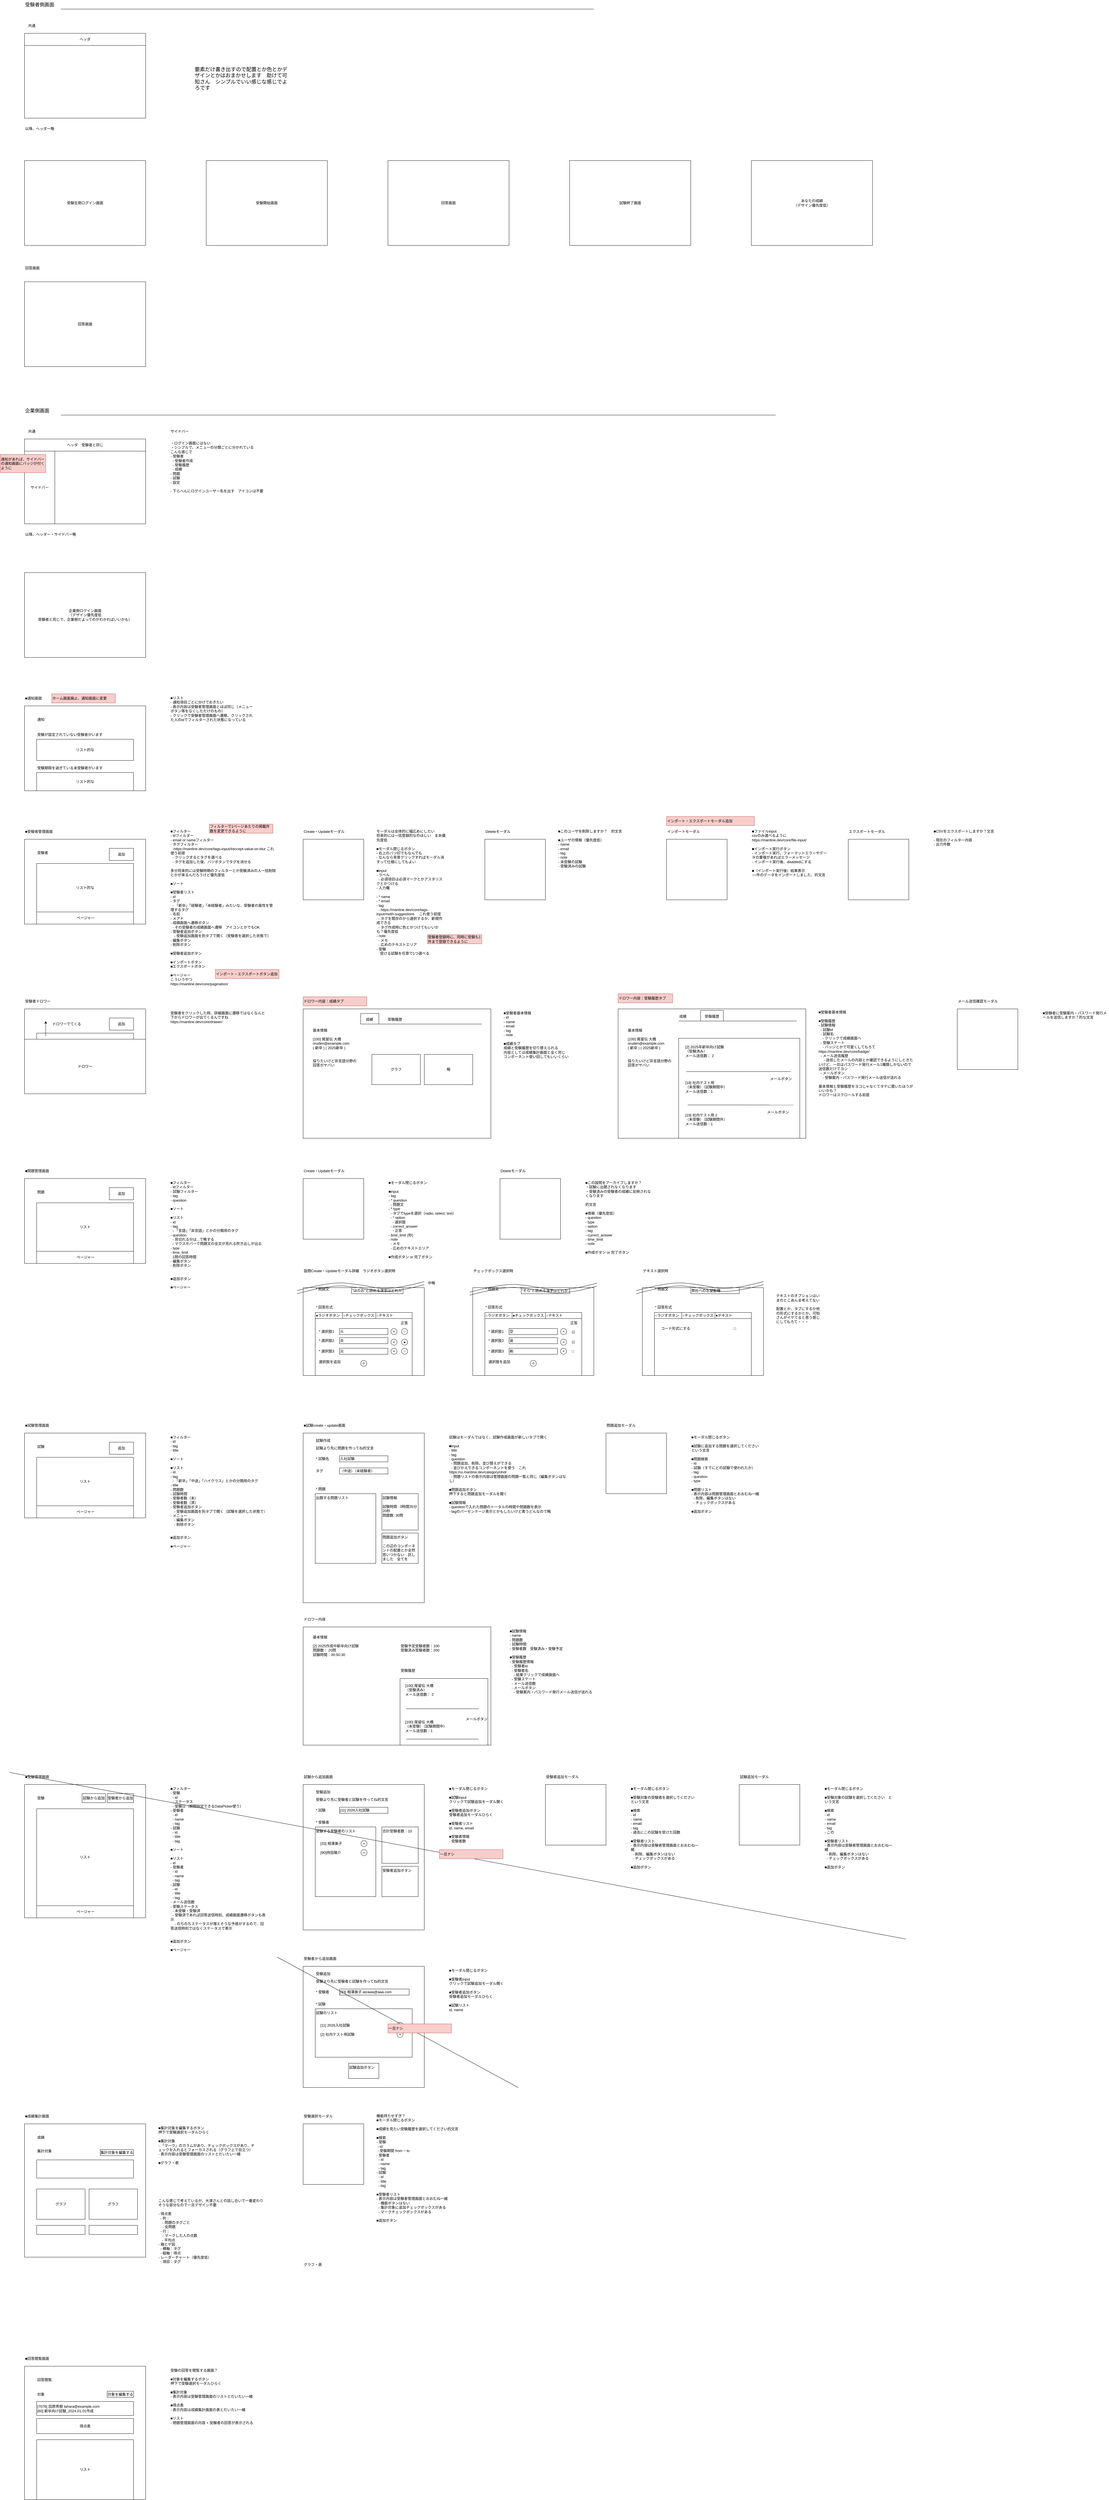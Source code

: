 <mxfile version="24.7.17">
  <diagram id="k0by66G6NU6gl-WKmSGM" name="ページ1">
    <mxGraphModel dx="1922" dy="2041" grid="1" gridSize="10" guides="1" tooltips="1" connect="1" arrows="1" fold="1" page="1" pageScale="1" pageWidth="827" pageHeight="1169" math="0" shadow="0">
      <root>
        <mxCell id="0" />
        <mxCell id="1" parent="0" />
        <mxCell id="zN_7OzC-4_wIDPigh8bY-1" value="受験生側ログイン画面" style="rounded=0;whiteSpace=wrap;html=1;fillColor=none;" parent="1" vertex="1">
          <mxGeometry x="120" y="280" width="400" height="280" as="geometry" />
        </mxCell>
        <mxCell id="zN_7OzC-4_wIDPigh8bY-2" value="受験開始画面" style="rounded=0;whiteSpace=wrap;html=1;fillColor=none;" parent="1" vertex="1">
          <mxGeometry x="720" y="280" width="400" height="280" as="geometry" />
        </mxCell>
        <mxCell id="zN_7OzC-4_wIDPigh8bY-3" value="回答画面" style="rounded=0;whiteSpace=wrap;html=1;fillColor=none;" parent="1" vertex="1">
          <mxGeometry x="1320" y="280" width="400" height="280" as="geometry" />
        </mxCell>
        <mxCell id="zN_7OzC-4_wIDPigh8bY-4" value="試験終了画面" style="rounded=0;whiteSpace=wrap;html=1;fillColor=none;" parent="1" vertex="1">
          <mxGeometry x="1920" y="280" width="400" height="280" as="geometry" />
        </mxCell>
        <mxCell id="zN_7OzC-4_wIDPigh8bY-5" value="あなたの成績&lt;div&gt;（デザイン優先度低）&lt;/div&gt;" style="rounded=0;whiteSpace=wrap;html=1;fillColor=none;" parent="1" vertex="1">
          <mxGeometry x="2520" y="280" width="400" height="280" as="geometry" />
        </mxCell>
        <mxCell id="zN_7OzC-4_wIDPigh8bY-6" value="受験者側画面" style="text;html=1;align=left;verticalAlign=middle;whiteSpace=wrap;rounded=0;fontSize=16;" parent="1" vertex="1">
          <mxGeometry x="120" y="-250" width="130" height="30" as="geometry" />
        </mxCell>
        <mxCell id="zN_7OzC-4_wIDPigh8bY-7" value="" style="endArrow=none;html=1;rounded=0;" parent="1" edge="1">
          <mxGeometry width="50" height="50" relative="1" as="geometry">
            <mxPoint x="240" y="-220" as="sourcePoint" />
            <mxPoint x="2000" y="-220" as="targetPoint" />
          </mxGeometry>
        </mxCell>
        <mxCell id="zN_7OzC-4_wIDPigh8bY-8" value="企業側画面" style="text;html=1;align=left;verticalAlign=middle;whiteSpace=wrap;rounded=0;fontSize=16;" parent="1" vertex="1">
          <mxGeometry x="120" y="1090" width="130" height="30" as="geometry" />
        </mxCell>
        <mxCell id="zN_7OzC-4_wIDPigh8bY-9" value="" style="endArrow=none;html=1;rounded=0;" parent="1" edge="1">
          <mxGeometry width="50" height="50" relative="1" as="geometry">
            <mxPoint x="240" y="1120" as="sourcePoint" />
            <mxPoint x="2600" y="1120" as="targetPoint" />
          </mxGeometry>
        </mxCell>
        <mxCell id="zN_7OzC-4_wIDPigh8bY-10" value="企業側ログイン画面&lt;div&gt;（デザイン優先度低&lt;/div&gt;&lt;div&gt;受験者と同じで、企業側だよってのがわかればいいかも）&lt;/div&gt;" style="rounded=0;whiteSpace=wrap;html=1;fillColor=none;" parent="1" vertex="1">
          <mxGeometry x="120" y="1640" width="400" height="280" as="geometry" />
        </mxCell>
        <mxCell id="zN_7OzC-4_wIDPigh8bY-12" value="" style="rounded=0;whiteSpace=wrap;html=1;fillColor=none;" parent="1" vertex="1">
          <mxGeometry x="120" y="1199" width="400" height="280" as="geometry" />
        </mxCell>
        <mxCell id="zN_7OzC-4_wIDPigh8bY-13" value="共通" style="text;html=1;align=left;verticalAlign=middle;whiteSpace=wrap;rounded=0;" parent="1" vertex="1">
          <mxGeometry x="130" y="1159" width="140" height="30" as="geometry" />
        </mxCell>
        <mxCell id="zN_7OzC-4_wIDPigh8bY-15" value="サイドバー" style="rounded=0;whiteSpace=wrap;html=1;fillColor=none;" parent="1" vertex="1">
          <mxGeometry x="120" y="1239" width="100" height="240" as="geometry" />
        </mxCell>
        <mxCell id="zN_7OzC-4_wIDPigh8bY-16" value="ヘッダ　受験者と同じ" style="rounded=0;whiteSpace=wrap;html=1;fillColor=none;" parent="1" vertex="1">
          <mxGeometry x="120" y="1199" width="400" height="40" as="geometry" />
        </mxCell>
        <mxCell id="zN_7OzC-4_wIDPigh8bY-17" value="サイドバー" style="text;html=1;align=left;verticalAlign=middle;whiteSpace=wrap;rounded=0;" parent="1" vertex="1">
          <mxGeometry x="600" y="1159" width="140" height="30" as="geometry" />
        </mxCell>
        <mxCell id="zN_7OzC-4_wIDPigh8bY-18" value="&lt;div&gt;・ログイン画面にはない&lt;/div&gt;・シンプルで、メニューの分類ごとに分かれている&lt;div&gt;こんな感じで&lt;br&gt;&lt;div&gt;- 受験者&lt;/div&gt;&lt;div&gt;&amp;nbsp; - 受験者作成&lt;/div&gt;&lt;div&gt;&amp;nbsp; - 受験履歴&lt;/div&gt;&lt;div&gt;&amp;nbsp; - 成績&lt;/div&gt;&lt;div&gt;&lt;div&gt;- 問題&lt;/div&gt;&lt;/div&gt;&lt;div&gt;- 試験&lt;/div&gt;&lt;div&gt;- 設定&lt;/div&gt;&lt;div&gt;&lt;br&gt;&lt;/div&gt;&lt;div&gt;- 下らへんにログインユーザー名を出す　アイコンは不要&lt;/div&gt;&lt;/div&gt;" style="text;html=1;align=left;verticalAlign=top;whiteSpace=wrap;rounded=0;" parent="1" vertex="1">
          <mxGeometry x="600" y="1199" width="320" height="241" as="geometry" />
        </mxCell>
        <mxCell id="zN_7OzC-4_wIDPigh8bY-19" value="" style="rounded=0;whiteSpace=wrap;html=1;fillColor=none;" parent="1" vertex="1">
          <mxGeometry x="120" y="2080" width="400" height="280" as="geometry" />
        </mxCell>
        <mxCell id="zN_7OzC-4_wIDPigh8bY-23" value="以降、ヘッダー・サイドバー略" style="text;html=1;align=left;verticalAlign=middle;whiteSpace=wrap;rounded=0;" parent="1" vertex="1">
          <mxGeometry x="120" y="1499" width="350" height="30" as="geometry" />
        </mxCell>
        <mxCell id="zN_7OzC-4_wIDPigh8bY-24" value="■通知画面" style="text;html=1;align=left;verticalAlign=middle;whiteSpace=wrap;rounded=0;" parent="1" vertex="1">
          <mxGeometry x="120" y="2040" width="140" height="30" as="geometry" />
        </mxCell>
        <mxCell id="zN_7OzC-4_wIDPigh8bY-25" value="" style="rounded=0;whiteSpace=wrap;html=1;fillColor=none;" parent="1" vertex="1">
          <mxGeometry x="120" y="-140" width="400" height="280" as="geometry" />
        </mxCell>
        <mxCell id="zN_7OzC-4_wIDPigh8bY-26" value="共通" style="text;html=1;align=left;verticalAlign=middle;whiteSpace=wrap;rounded=0;" parent="1" vertex="1">
          <mxGeometry x="130" y="-180" width="140" height="30" as="geometry" />
        </mxCell>
        <mxCell id="zN_7OzC-4_wIDPigh8bY-28" value="ヘッダ" style="rounded=0;whiteSpace=wrap;html=1;fillColor=none;" parent="1" vertex="1">
          <mxGeometry x="120" y="-140" width="400" height="40" as="geometry" />
        </mxCell>
        <mxCell id="zN_7OzC-4_wIDPigh8bY-29" value="以降、ヘッダー略" style="text;html=1;align=left;verticalAlign=middle;whiteSpace=wrap;rounded=0;" parent="1" vertex="1">
          <mxGeometry x="120" y="160" width="350" height="30" as="geometry" />
        </mxCell>
        <mxCell id="BG62AUH-wRsbt14OVaal-1" value="" style="rounded=0;whiteSpace=wrap;html=1;fillColor=none;" parent="1" vertex="1">
          <mxGeometry x="120" y="2520" width="400" height="280" as="geometry" />
        </mxCell>
        <mxCell id="BG62AUH-wRsbt14OVaal-2" value="■&lt;span style=&quot;background-color: initial;&quot;&gt;受験者管理画面&lt;/span&gt;" style="text;html=1;align=left;verticalAlign=middle;whiteSpace=wrap;rounded=0;" parent="1" vertex="1">
          <mxGeometry x="120" y="2480" width="140" height="30" as="geometry" />
        </mxCell>
        <mxCell id="OjUTvFWbkhc-5GFYd0Ob-2" value="■フィルター&lt;br&gt;- idフィルター&lt;br&gt;- email or nameフィルター&lt;br&gt;- タグフィルター&lt;br&gt;&amp;nbsp; -https://mantine.dev/core/tags-input/#accept-value-on-blur これ使う前提&lt;br&gt;&amp;nbsp; - クリックするとタグを選べる&lt;br&gt;&amp;nbsp; - タグを追加した後、バツボタンでタグを消せる&lt;br&gt;&lt;br&gt;多分将来的には受験時期のフィルターとか受験済みの人一括削除とかが来るんだろうけど優先度低&lt;br&gt;&lt;br&gt;■ソート&lt;br&gt;&lt;br&gt;■受験者リスト&lt;br&gt;- id&lt;br&gt;- タグ&lt;br&gt;&amp;nbsp; - 「新卒」「経験者」「未経験者」みたいな、受験者の属性を管理するタグ&lt;br&gt;&lt;div&gt;- 名前&lt;br&gt;- メアド&lt;br&gt;- 成績画面へ遷移ボタン&lt;br&gt;&amp;nbsp; - その受験者の成績画面へ遷移　アイコンとかでもOK&lt;/div&gt;&lt;div&gt;- 受験者追加ボタン&lt;/div&gt;&lt;div&gt;　- 受験追加画面を別タブで開く（受験者を選択した状態で）&lt;br&gt;&lt;/div&gt;- 編集ボタン&lt;br&gt;- 削除ボタン&lt;div&gt;&lt;br&gt;■受験者追加ボタン&lt;br&gt;&lt;br&gt;■インポートボタン&lt;br&gt;■エクスポートボタン&lt;br&gt;&lt;br&gt;■ページャー&lt;br&gt;こういうやつ&lt;/div&gt;&lt;div&gt;https://mantine.dev/core/pagination/&lt;br&gt;&lt;/div&gt;" style="text;html=1;align=left;verticalAlign=top;whiteSpace=wrap;rounded=0;" parent="1" vertex="1">
          <mxGeometry x="600" y="2480" width="350" height="380" as="geometry" />
        </mxCell>
        <mxCell id="bsYNKNFRyK9_930fr4la-1" value="" style="rounded=0;whiteSpace=wrap;html=1;fillColor=none;" parent="1" vertex="1">
          <mxGeometry x="1040" y="2520" width="200" height="200" as="geometry" />
        </mxCell>
        <mxCell id="bsYNKNFRyK9_930fr4la-2" value="Create・Updateモーダル" style="text;html=1;align=left;verticalAlign=middle;whiteSpace=wrap;rounded=0;" parent="1" vertex="1">
          <mxGeometry x="1040" y="2480" width="140" height="30" as="geometry" />
        </mxCell>
        <mxCell id="bsYNKNFRyK9_930fr4la-3" value="モーダルは全体的に幅広めにしたい&lt;div&gt;将来的には一括登録的なのほしい　まあ優先度低&lt;br&gt;&lt;br&gt;■モーダル閉じるボタン&lt;div&gt;- 右上のバツ印でもなんでも&lt;/div&gt;&lt;div&gt;- なんなら背景クリックすればモーダル消すって仕様にしてもよい&lt;br&gt;&lt;br&gt;■input&lt;br&gt;- ラベル&lt;br&gt;&amp;nbsp; - 必須項目は必須マークとかアスタリスクとかつける&lt;br&gt;- 入力欄&lt;br&gt;&lt;br&gt;- * name&lt;br&gt;- * email&lt;br&gt;- tag&lt;br&gt;&amp;nbsp; - https://mantine.dev/core/tags-input/#with-suggestions 　これ使う前提&lt;br&gt;&amp;nbsp; - タグを既存のから選択するか、新規作成できる&lt;br&gt;&amp;nbsp; - タグ作成時に色とかつけてもいいかも？優先度低&lt;br&gt;- note&lt;br&gt;&amp;nbsp; - メモ&lt;br&gt;&amp;nbsp; - 広めのテキストエリア&lt;br&gt;- 受験&lt;/div&gt;&lt;/div&gt;&lt;div&gt;　受ける試験を任意で1つ選べる&lt;/div&gt;" style="text;html=1;align=left;verticalAlign=top;whiteSpace=wrap;rounded=0;" parent="1" vertex="1">
          <mxGeometry x="1280" y="2480" width="230" height="270" as="geometry" />
        </mxCell>
        <mxCell id="Y3Y5p0N6ZpjQIikqNfGl-5" value="" style="rounded=0;whiteSpace=wrap;html=1;fillColor=none;" parent="1" vertex="1">
          <mxGeometry x="1640" y="2520" width="200" height="200" as="geometry" />
        </mxCell>
        <mxCell id="Y3Y5p0N6ZpjQIikqNfGl-6" value="Deleteモーダル" style="text;html=1;align=left;verticalAlign=middle;whiteSpace=wrap;rounded=0;" parent="1" vertex="1">
          <mxGeometry x="1640" y="2480" width="140" height="30" as="geometry" />
        </mxCell>
        <mxCell id="Y3Y5p0N6ZpjQIikqNfGl-7" value="&lt;div&gt;■このユーザを削除しますか？　的文言&lt;br&gt;&lt;br&gt;&lt;/div&gt;&lt;div&gt;■ユーザの情報（優先度低）&lt;br&gt;- name&lt;br&gt;- email&lt;br&gt;- tag&lt;br&gt;- note&lt;br&gt;- 未受験の試験&lt;br&gt;- 受験済みの試験&lt;br&gt;&lt;/div&gt;" style="text;html=1;align=left;verticalAlign=top;whiteSpace=wrap;rounded=0;" parent="1" vertex="1">
          <mxGeometry x="1880" y="2480" width="220" height="180" as="geometry" />
        </mxCell>
        <mxCell id="Y3Y5p0N6ZpjQIikqNfGl-10" value="追加" style="rounded=0;whiteSpace=wrap;html=1;fillColor=none;" parent="1" vertex="1">
          <mxGeometry x="400" y="2550" width="80" height="40" as="geometry" />
        </mxCell>
        <mxCell id="Y3Y5p0N6ZpjQIikqNfGl-11" value="リスト的な" style="rounded=0;whiteSpace=wrap;html=1;fillColor=none;" parent="1" vertex="1">
          <mxGeometry x="160" y="2600" width="320" height="160" as="geometry" />
        </mxCell>
        <mxCell id="Y3Y5p0N6ZpjQIikqNfGl-12" value="&amp;nbsp;ページャー" style="rounded=0;whiteSpace=wrap;html=1;fillColor=none;" parent="1" vertex="1">
          <mxGeometry x="160" y="2760" width="320" height="40" as="geometry" />
        </mxCell>
        <mxCell id="Y3Y5p0N6ZpjQIikqNfGl-13" value="要素だけ書き出すので配置とか色とかデザインとかはおまかせします　助けて可知さん　シンプルでいい感じな感じでよろです" style="text;html=1;align=left;verticalAlign=middle;whiteSpace=wrap;rounded=0;fontSize=17;" parent="1" vertex="1">
          <mxGeometry x="680" y="-180" width="320" height="380" as="geometry" />
        </mxCell>
        <mxCell id="2ZWetD6m9sAQcYfEBP4A-1" value="" style="rounded=0;whiteSpace=wrap;html=1;fillColor=none;" parent="1" vertex="1">
          <mxGeometry x="120" y="3080" width="400" height="280" as="geometry" />
        </mxCell>
        <mxCell id="2ZWetD6m9sAQcYfEBP4A-2" value="受験者ドロワー" style="text;html=1;align=left;verticalAlign=middle;whiteSpace=wrap;rounded=0;" parent="1" vertex="1">
          <mxGeometry x="120" y="3040" width="140" height="30" as="geometry" />
        </mxCell>
        <mxCell id="2ZWetD6m9sAQcYfEBP4A-3" value="追加" style="rounded=0;whiteSpace=wrap;html=1;fillColor=none;" parent="1" vertex="1">
          <mxGeometry x="400" y="3110" width="80" height="40" as="geometry" />
        </mxCell>
        <mxCell id="2ZWetD6m9sAQcYfEBP4A-4" value="リスト的な" style="rounded=0;whiteSpace=wrap;html=1;fillColor=none;" parent="1" vertex="1">
          <mxGeometry x="160" y="3160" width="320" height="160" as="geometry" />
        </mxCell>
        <mxCell id="2ZWetD6m9sAQcYfEBP4A-5" value="&amp;nbsp;ページャー" style="rounded=0;whiteSpace=wrap;html=1;fillColor=none;" parent="1" vertex="1">
          <mxGeometry x="160" y="3320" width="320" height="40" as="geometry" />
        </mxCell>
        <mxCell id="2ZWetD6m9sAQcYfEBP4A-6" value="&lt;div&gt;受験者をクリックした時、詳細画面に遷移ではなくなんと下からドロワーが出てくるんですね&lt;/div&gt;&lt;div&gt;https://mantine.dev/core/drawer/&lt;br&gt;&lt;/div&gt;&lt;div&gt;&lt;br&gt;&lt;/div&gt;&lt;div&gt;&lt;br&gt;&lt;/div&gt;" style="text;html=1;align=left;verticalAlign=top;whiteSpace=wrap;rounded=0;" parent="1" vertex="1">
          <mxGeometry x="600" y="3080" width="320" height="240" as="geometry" />
        </mxCell>
        <mxCell id="2ZWetD6m9sAQcYfEBP4A-7" value="ドロワー" style="rounded=0;whiteSpace=wrap;html=1;" parent="1" vertex="1">
          <mxGeometry x="120" y="3180" width="400" height="180" as="geometry" />
        </mxCell>
        <mxCell id="2ZWetD6m9sAQcYfEBP4A-8" value="" style="endArrow=classic;html=1;rounded=0;entryX=0.175;entryY=0.143;entryDx=0;entryDy=0;entryPerimeter=0;" parent="1" target="2ZWetD6m9sAQcYfEBP4A-1" edge="1">
          <mxGeometry width="50" height="50" relative="1" as="geometry">
            <mxPoint x="190" y="3170" as="sourcePoint" />
            <mxPoint x="240" y="3120" as="targetPoint" />
          </mxGeometry>
        </mxCell>
        <mxCell id="2ZWetD6m9sAQcYfEBP4A-9" value="ドロワーでてくる" style="text;html=1;align=left;verticalAlign=middle;whiteSpace=wrap;rounded=0;" parent="1" vertex="1">
          <mxGeometry x="210" y="3115" width="140" height="30" as="geometry" />
        </mxCell>
        <mxCell id="2ZWetD6m9sAQcYfEBP4A-10" value="" style="rounded=0;whiteSpace=wrap;html=1;" parent="1" vertex="1">
          <mxGeometry x="1040" y="3080" width="620" height="427" as="geometry" />
        </mxCell>
        <mxCell id="2ZWetD6m9sAQcYfEBP4A-11" value="ドロワー内容：成績タブ" style="text;html=1;align=left;verticalAlign=middle;whiteSpace=wrap;rounded=0;fillColor=#f8cecc;strokeColor=#b85450;" parent="1" vertex="1">
          <mxGeometry x="1040" y="3040" width="210" height="30" as="geometry" />
        </mxCell>
        <mxCell id="2ZWetD6m9sAQcYfEBP4A-12" value="&lt;div&gt;&lt;span style=&quot;background-color: initial;&quot;&gt;■受験者基本情報&lt;br&gt;&lt;/span&gt;- id&lt;br&gt;&lt;/div&gt;&lt;div&gt;- name&lt;br&gt;- email&lt;br&gt;- tag&lt;br&gt;- note&lt;/div&gt;&lt;div&gt;&lt;br&gt;■成績タブ&lt;br&gt;成績と受験履歴を切り替えられる&lt;br&gt;内容としては成績集計画面と全く同じ&lt;br&gt;&lt;span style=&quot;background-color: initial;&quot;&gt;コンポーネント使い回してもいいくらい&lt;/span&gt;&lt;/div&gt;" style="text;html=1;align=left;verticalAlign=top;whiteSpace=wrap;rounded=0;" parent="1" vertex="1">
          <mxGeometry x="1700" y="3080" width="320" height="330" as="geometry" />
        </mxCell>
        <mxCell id="2ZWetD6m9sAQcYfEBP4A-13" value="受験者" style="text;html=1;align=left;verticalAlign=middle;whiteSpace=wrap;rounded=0;" parent="1" vertex="1">
          <mxGeometry x="160" y="2550" width="140" height="30" as="geometry" />
        </mxCell>
        <mxCell id="2ZWetD6m9sAQcYfEBP4A-14" value="基本情報&lt;br&gt;&lt;div&gt;&lt;br&gt;[100] 尾留伝 大橋&lt;br&gt;oruden@example.com&lt;br&gt;( 新卒 ) ( 2025新卒 )&lt;br&gt;&lt;br&gt;&lt;br&gt;採りたいけど非言語分野の回答がヤバい&lt;br&gt;&lt;/div&gt;" style="text;html=1;align=left;verticalAlign=top;whiteSpace=wrap;rounded=0;" parent="1" vertex="1">
          <mxGeometry x="1070" y="3137" width="150" height="160" as="geometry" />
        </mxCell>
        <mxCell id="oB426RifMvSdbvtEAGv8-1" value="回答画面" style="rounded=0;whiteSpace=wrap;html=1;fillColor=none;" parent="1" vertex="1">
          <mxGeometry x="120" y="680" width="400" height="280" as="geometry" />
        </mxCell>
        <mxCell id="oB426RifMvSdbvtEAGv8-2" value="回答画面" style="text;html=1;align=left;verticalAlign=middle;whiteSpace=wrap;rounded=0;" parent="1" vertex="1">
          <mxGeometry x="120" y="620" width="140" height="30" as="geometry" />
        </mxCell>
        <mxCell id="bP6xk0DdPbtMNDP1m7rt-1" value="" style="rounded=0;whiteSpace=wrap;html=1;fillColor=none;" parent="1" vertex="1">
          <mxGeometry x="120" y="3640" width="400" height="280" as="geometry" />
        </mxCell>
        <mxCell id="bP6xk0DdPbtMNDP1m7rt-2" value="■問題管理画面" style="text;html=1;align=left;verticalAlign=middle;whiteSpace=wrap;rounded=0;" parent="1" vertex="1">
          <mxGeometry x="120" y="3600" width="140" height="30" as="geometry" />
        </mxCell>
        <mxCell id="bP6xk0DdPbtMNDP1m7rt-3" value="■フィルター&lt;br&gt;- idフィルター&lt;br&gt;- 試験フィルター&lt;br&gt;- tag&lt;br&gt;- question&lt;br&gt;&lt;br&gt;■ソート&lt;br&gt;&lt;br&gt;■リスト&lt;br&gt;- id&lt;br class=&quot;Apple-interchange-newline&quot;&gt;- tag&lt;br&gt;&amp;nbsp; - 「言語」「非言語」とかの分類用のタグ&lt;br&gt;&lt;div&gt;- question&lt;br&gt;&amp;nbsp; - 見切れる分は...で略する&lt;br&gt;&amp;nbsp; - マウスホバーで問題文の全文が見れる吹き出しが出る&lt;br&gt;- type&lt;br&gt;- time_limit&lt;br&gt;&amp;nbsp; 1問の回答時間&lt;br&gt;- 編集ボタン&lt;br&gt;- 削除ボタン&lt;br&gt;&lt;br&gt;&lt;br&gt;■追加ボタン&lt;br&gt;&lt;br&gt;■ページャー&lt;/div&gt;" style="text;html=1;align=left;verticalAlign=top;whiteSpace=wrap;rounded=0;" parent="1" vertex="1">
          <mxGeometry x="600" y="3640" width="320" height="380" as="geometry" />
        </mxCell>
        <mxCell id="bP6xk0DdPbtMNDP1m7rt-4" value="追加" style="rounded=0;whiteSpace=wrap;html=1;fillColor=none;" parent="1" vertex="1">
          <mxGeometry x="400" y="3670" width="80" height="40" as="geometry" />
        </mxCell>
        <mxCell id="bP6xk0DdPbtMNDP1m7rt-7" value="問題" style="text;html=1;align=left;verticalAlign=middle;whiteSpace=wrap;rounded=0;" parent="1" vertex="1">
          <mxGeometry x="160" y="3670" width="140" height="30" as="geometry" />
        </mxCell>
        <mxCell id="ssmDBBOCcYC_2ah-YTIz-1" value="リスト" style="rounded=0;whiteSpace=wrap;html=1;fillColor=none;" parent="1" vertex="1">
          <mxGeometry x="160" y="3720" width="320" height="160" as="geometry" />
        </mxCell>
        <mxCell id="ssmDBBOCcYC_2ah-YTIz-2" value="&amp;nbsp;ページャー" style="rounded=0;whiteSpace=wrap;html=1;fillColor=none;" parent="1" vertex="1">
          <mxGeometry x="160" y="3880" width="320" height="40" as="geometry" />
        </mxCell>
        <mxCell id="3HC2Cp4gwj4xktPx99CC-3" value="" style="rounded=0;whiteSpace=wrap;html=1;fillColor=none;" parent="1" vertex="1">
          <mxGeometry x="1040" y="3640" width="200" height="200" as="geometry" />
        </mxCell>
        <mxCell id="3HC2Cp4gwj4xktPx99CC-4" value="Create・Updateモーダル" style="text;html=1;align=left;verticalAlign=middle;whiteSpace=wrap;rounded=0;" parent="1" vertex="1">
          <mxGeometry x="1040" y="3600" width="140" height="30" as="geometry" />
        </mxCell>
        <mxCell id="3HC2Cp4gwj4xktPx99CC-5" value="■モーダル閉じるボタン&lt;div&gt;&lt;br&gt;■input&lt;br&gt;- tag&lt;br&gt;- * question&lt;br&gt;&amp;nbsp; - 問題文&lt;br&gt;- * type&lt;br&gt;&amp;nbsp; - タブでtypeを選択（radio, select, text）&lt;br&gt;&amp;nbsp; - * option&lt;br&gt;&amp;nbsp; &amp;nbsp; - 選択肢&lt;br&gt;&amp;nbsp; - correct_answer&lt;br&gt;&amp;nbsp; &amp;nbsp; - 正答&lt;br&gt;- time_limit (秒)&lt;br&gt;- note&lt;br&gt;&amp;nbsp; - メモ&lt;br&gt;&amp;nbsp; - 広めのテキストエリア&lt;br&gt;&lt;br&gt;■作成ボタン or 完了ボタン&lt;/div&gt;" style="text;html=1;align=left;verticalAlign=top;whiteSpace=wrap;rounded=0;" parent="1" vertex="1">
          <mxGeometry x="1320" y="3640" width="230" height="270" as="geometry" />
        </mxCell>
        <mxCell id="3HC2Cp4gwj4xktPx99CC-6" value="" style="rounded=0;whiteSpace=wrap;html=1;fillColor=none;" parent="1" vertex="1">
          <mxGeometry x="1690" y="3640" width="200" height="200" as="geometry" />
        </mxCell>
        <mxCell id="3HC2Cp4gwj4xktPx99CC-7" value="Deleteモーダル" style="text;html=1;align=left;verticalAlign=middle;whiteSpace=wrap;rounded=0;" parent="1" vertex="1">
          <mxGeometry x="1690" y="3600" width="140" height="30" as="geometry" />
        </mxCell>
        <mxCell id="3HC2Cp4gwj4xktPx99CC-8" value="&lt;div&gt;■この設問をアーカイブしますか？&lt;br&gt;・試験に出題されなくなります&lt;br&gt;・受験済みの受験者の成績に反映されなくなります&lt;br&gt;&lt;br&gt;的文言&lt;br&gt;&lt;br&gt;&lt;/div&gt;&lt;div&gt;■情報（優先度低）&lt;br&gt;- question&lt;br&gt;- type&lt;br&gt;- option&lt;br&gt;- tag&lt;br&gt;- currect_answer&lt;br&gt;- time_limit&lt;br&gt;- note&lt;br&gt;&lt;br&gt;■作成ボタン or 完了ボタン&lt;br&gt;&lt;/div&gt;" style="text;html=1;align=left;verticalAlign=top;whiteSpace=wrap;rounded=0;" parent="1" vertex="1">
          <mxGeometry x="1970" y="3640" width="220" height="180" as="geometry" />
        </mxCell>
        <mxCell id="E4xDCeF54RdpkPRGIwYA-2" value="設問Create・Updateモーダル詳細　ラジオボタン選択時" style="text;html=1;align=left;verticalAlign=middle;whiteSpace=wrap;rounded=0;" parent="1" vertex="1">
          <mxGeometry x="1040" y="3930" width="320" height="30" as="geometry" />
        </mxCell>
        <mxCell id="E4xDCeF54RdpkPRGIwYA-3" value="" style="rounded=0;whiteSpace=wrap;html=1;fillColor=none;" parent="1" vertex="1">
          <mxGeometry x="1040" y="4000" width="400" height="290" as="geometry" />
        </mxCell>
        <mxCell id="E4xDCeF54RdpkPRGIwYA-4" value="”ほのお&quot;と読める&lt;span style=&quot;background-color: initial;&quot;&gt;漢字はどれか&lt;/span&gt;" style="rounded=0;whiteSpace=wrap;html=1;fillColor=none;align=left;" parent="1" vertex="1">
          <mxGeometry x="1200" y="4000" width="170" height="20" as="geometry" />
        </mxCell>
        <mxCell id="E4xDCeF54RdpkPRGIwYA-5" value="* 問題文" style="text;html=1;align=left;verticalAlign=middle;whiteSpace=wrap;rounded=0;" parent="1" vertex="1">
          <mxGeometry x="1080" y="3990" width="70" height="30" as="geometry" />
        </mxCell>
        <mxCell id="E4xDCeF54RdpkPRGIwYA-6" value="●ラジオボタン" style="rounded=0;whiteSpace=wrap;html=1;fillColor=none;align=left;" parent="1" vertex="1">
          <mxGeometry x="1080" y="4082" width="90" height="20" as="geometry" />
        </mxCell>
        <mxCell id="E4xDCeF54RdpkPRGIwYA-7" value="* 回答形式" style="text;html=1;align=left;verticalAlign=middle;whiteSpace=wrap;rounded=0;" parent="1" vertex="1">
          <mxGeometry x="1080" y="4050" width="70" height="30" as="geometry" />
        </mxCell>
        <mxCell id="E4xDCeF54RdpkPRGIwYA-8" value="○チェックボックス" style="rounded=0;whiteSpace=wrap;html=1;align=left;fontStyle=0;" parent="1" vertex="1">
          <mxGeometry x="1170" y="4082" width="110" height="20" as="geometry" />
        </mxCell>
        <mxCell id="E4xDCeF54RdpkPRGIwYA-9" value="○テキスト" style="rounded=0;whiteSpace=wrap;html=1;fillColor=none;align=left;" parent="1" vertex="1">
          <mxGeometry x="1280" y="4082" width="120" height="20" as="geometry" />
        </mxCell>
        <mxCell id="E4xDCeF54RdpkPRGIwYA-11" value="" style="rounded=0;whiteSpace=wrap;html=1;fillColor=none;align=left;" parent="1" vertex="1">
          <mxGeometry x="1080" y="4102" width="320" height="188" as="geometry" />
        </mxCell>
        <mxCell id="04iO3gaZqpDQR3jB9z5x-1" value="火" style="rounded=0;whiteSpace=wrap;html=1;fillColor=none;align=left;" parent="1" vertex="1">
          <mxGeometry x="1160" y="4135" width="160" height="20" as="geometry" />
        </mxCell>
        <mxCell id="04iO3gaZqpDQR3jB9z5x-2" value="炎" style="rounded=0;whiteSpace=wrap;html=1;fillColor=none;align=left;" parent="1" vertex="1">
          <mxGeometry x="1160" y="4165" width="160" height="20" as="geometry" />
        </mxCell>
        <mxCell id="04iO3gaZqpDQR3jB9z5x-3" value="* 選択肢1" style="text;html=1;align=left;verticalAlign=middle;whiteSpace=wrap;rounded=0;" parent="1" vertex="1">
          <mxGeometry x="1090" y="4130" width="70" height="30" as="geometry" />
        </mxCell>
        <mxCell id="04iO3gaZqpDQR3jB9z5x-4" value="* 選択肢2" style="text;html=1;align=left;verticalAlign=middle;whiteSpace=wrap;rounded=0;" parent="1" vertex="1">
          <mxGeometry x="1090" y="4160" width="70" height="30" as="geometry" />
        </mxCell>
        <mxCell id="04iO3gaZqpDQR3jB9z5x-5" value="災" style="rounded=0;whiteSpace=wrap;html=1;fillColor=none;align=left;" parent="1" vertex="1">
          <mxGeometry x="1160" y="4200" width="160" height="20" as="geometry" />
        </mxCell>
        <mxCell id="04iO3gaZqpDQR3jB9z5x-6" value="* 選択肢3" style="text;html=1;align=left;verticalAlign=middle;whiteSpace=wrap;rounded=0;" parent="1" vertex="1">
          <mxGeometry x="1090" y="4195" width="70" height="30" as="geometry" />
        </mxCell>
        <mxCell id="04iO3gaZqpDQR3jB9z5x-7" value="×" style="ellipse;whiteSpace=wrap;html=1;" parent="1" vertex="1">
          <mxGeometry x="1330" y="4135" width="20" height="20" as="geometry" />
        </mxCell>
        <mxCell id="04iO3gaZqpDQR3jB9z5x-10" value="×" style="ellipse;whiteSpace=wrap;html=1;" parent="1" vertex="1">
          <mxGeometry x="1330" y="4170" width="20" height="20" as="geometry" />
        </mxCell>
        <mxCell id="04iO3gaZqpDQR3jB9z5x-11" value="×" style="ellipse;whiteSpace=wrap;html=1;" parent="1" vertex="1">
          <mxGeometry x="1330" y="4200" width="20" height="20" as="geometry" />
        </mxCell>
        <mxCell id="04iO3gaZqpDQR3jB9z5x-12" value="正答" style="text;html=1;align=left;verticalAlign=middle;whiteSpace=wrap;rounded=0;" parent="1" vertex="1">
          <mxGeometry x="1360" y="4102" width="30" height="30" as="geometry" />
        </mxCell>
        <mxCell id="04iO3gaZqpDQR3jB9z5x-17" value="＋" style="ellipse;whiteSpace=wrap;html=1;" parent="1" vertex="1">
          <mxGeometry x="1230" y="4240" width="20" height="20" as="geometry" />
        </mxCell>
        <mxCell id="04iO3gaZqpDQR3jB9z5x-18" value="選択肢を追加" style="text;html=1;align=left;verticalAlign=middle;whiteSpace=wrap;rounded=0;" parent="1" vertex="1">
          <mxGeometry x="1090" y="4230" width="80" height="30" as="geometry" />
        </mxCell>
        <mxCell id="04iO3gaZqpDQR3jB9z5x-19" value="" style="rounded=0;whiteSpace=wrap;html=1;fillColor=none;" parent="1" vertex="1">
          <mxGeometry x="1600" y="4000" width="400" height="290" as="geometry" />
        </mxCell>
        <mxCell id="04iO3gaZqpDQR3jB9z5x-20" value="”そら&quot;と読める&lt;span style=&quot;background-color: initial;&quot;&gt;漢字はどれか&lt;/span&gt;" style="rounded=0;whiteSpace=wrap;html=1;fillColor=none;align=left;" parent="1" vertex="1">
          <mxGeometry x="1760" y="4000" width="160" height="20" as="geometry" />
        </mxCell>
        <mxCell id="04iO3gaZqpDQR3jB9z5x-21" value="* 問題文" style="text;html=1;align=left;verticalAlign=middle;whiteSpace=wrap;rounded=0;" parent="1" vertex="1">
          <mxGeometry x="1640" y="3990" width="70" height="30" as="geometry" />
        </mxCell>
        <mxCell id="04iO3gaZqpDQR3jB9z5x-22" value="○ラジオボタン" style="rounded=0;whiteSpace=wrap;html=1;fillColor=none;align=left;" parent="1" vertex="1">
          <mxGeometry x="1640" y="4082" width="90" height="20" as="geometry" />
        </mxCell>
        <mxCell id="04iO3gaZqpDQR3jB9z5x-23" value="* 回答形式" style="text;html=1;align=left;verticalAlign=middle;whiteSpace=wrap;rounded=0;" parent="1" vertex="1">
          <mxGeometry x="1640" y="4050" width="70" height="30" as="geometry" />
        </mxCell>
        <mxCell id="04iO3gaZqpDQR3jB9z5x-24" value="●チェックボックス" style="rounded=0;whiteSpace=wrap;html=1;align=left;fontStyle=0;" parent="1" vertex="1">
          <mxGeometry x="1730" y="4082" width="110" height="20" as="geometry" />
        </mxCell>
        <mxCell id="04iO3gaZqpDQR3jB9z5x-25" value="○テキスト" style="rounded=0;whiteSpace=wrap;html=1;fillColor=none;align=left;" parent="1" vertex="1">
          <mxGeometry x="1840" y="4082" width="120" height="20" as="geometry" />
        </mxCell>
        <mxCell id="04iO3gaZqpDQR3jB9z5x-26" value="" style="rounded=0;whiteSpace=wrap;html=1;fillColor=none;align=left;" parent="1" vertex="1">
          <mxGeometry x="1640" y="4102" width="320" height="188" as="geometry" />
        </mxCell>
        <mxCell id="04iO3gaZqpDQR3jB9z5x-27" value="空" style="rounded=0;whiteSpace=wrap;html=1;fillColor=none;align=left;" parent="1" vertex="1">
          <mxGeometry x="1720" y="4135" width="160" height="20" as="geometry" />
        </mxCell>
        <mxCell id="04iO3gaZqpDQR3jB9z5x-28" value="宙" style="rounded=0;whiteSpace=wrap;html=1;fillColor=none;align=left;" parent="1" vertex="1">
          <mxGeometry x="1720" y="4165" width="160" height="20" as="geometry" />
        </mxCell>
        <mxCell id="04iO3gaZqpDQR3jB9z5x-29" value="* 選択肢1" style="text;html=1;align=left;verticalAlign=middle;whiteSpace=wrap;rounded=0;" parent="1" vertex="1">
          <mxGeometry x="1650" y="4130" width="70" height="30" as="geometry" />
        </mxCell>
        <mxCell id="04iO3gaZqpDQR3jB9z5x-30" value="* 選択肢2" style="text;html=1;align=left;verticalAlign=middle;whiteSpace=wrap;rounded=0;" parent="1" vertex="1">
          <mxGeometry x="1650" y="4160" width="70" height="30" as="geometry" />
        </mxCell>
        <mxCell id="04iO3gaZqpDQR3jB9z5x-31" value="剃" style="rounded=0;whiteSpace=wrap;html=1;fillColor=none;align=left;" parent="1" vertex="1">
          <mxGeometry x="1720" y="4200" width="160" height="20" as="geometry" />
        </mxCell>
        <mxCell id="04iO3gaZqpDQR3jB9z5x-32" value="* 選択肢3" style="text;html=1;align=left;verticalAlign=middle;whiteSpace=wrap;rounded=0;" parent="1" vertex="1">
          <mxGeometry x="1650" y="4195" width="70" height="30" as="geometry" />
        </mxCell>
        <mxCell id="04iO3gaZqpDQR3jB9z5x-33" value="×" style="ellipse;whiteSpace=wrap;html=1;" parent="1" vertex="1">
          <mxGeometry x="1890" y="4135" width="20" height="20" as="geometry" />
        </mxCell>
        <mxCell id="04iO3gaZqpDQR3jB9z5x-34" value="×" style="ellipse;whiteSpace=wrap;html=1;" parent="1" vertex="1">
          <mxGeometry x="1890" y="4170" width="20" height="20" as="geometry" />
        </mxCell>
        <mxCell id="04iO3gaZqpDQR3jB9z5x-35" value="×" style="ellipse;whiteSpace=wrap;html=1;" parent="1" vertex="1">
          <mxGeometry x="1890" y="4200" width="20" height="20" as="geometry" />
        </mxCell>
        <mxCell id="04iO3gaZqpDQR3jB9z5x-36" value="正答" style="text;html=1;align=left;verticalAlign=middle;whiteSpace=wrap;rounded=0;" parent="1" vertex="1">
          <mxGeometry x="1920" y="4102" width="30" height="30" as="geometry" />
        </mxCell>
        <mxCell id="04iO3gaZqpDQR3jB9z5x-37" value="☑︎" style="text;html=1;align=left;verticalAlign=middle;whiteSpace=wrap;rounded=0;" parent="1" vertex="1">
          <mxGeometry x="1925" y="4132" width="20" height="30" as="geometry" />
        </mxCell>
        <mxCell id="04iO3gaZqpDQR3jB9z5x-38" value="☑︎" style="text;html=1;align=left;verticalAlign=middle;whiteSpace=wrap;rounded=0;" parent="1" vertex="1">
          <mxGeometry x="1925" y="4165" width="20" height="30" as="geometry" />
        </mxCell>
        <mxCell id="04iO3gaZqpDQR3jB9z5x-39" value="□" style="text;html=1;align=left;verticalAlign=middle;whiteSpace=wrap;rounded=0;" parent="1" vertex="1">
          <mxGeometry x="1925" y="4195" width="20" height="30" as="geometry" />
        </mxCell>
        <mxCell id="04iO3gaZqpDQR3jB9z5x-40" value="＋" style="ellipse;whiteSpace=wrap;html=1;" parent="1" vertex="1">
          <mxGeometry x="1790" y="4240" width="20" height="20" as="geometry" />
        </mxCell>
        <mxCell id="04iO3gaZqpDQR3jB9z5x-41" value="選択肢を追加" style="text;html=1;align=left;verticalAlign=middle;whiteSpace=wrap;rounded=0;" parent="1" vertex="1">
          <mxGeometry x="1650" y="4230" width="80" height="30" as="geometry" />
        </mxCell>
        <mxCell id="04iO3gaZqpDQR3jB9z5x-42" value="チェックボックス選択時" style="text;html=1;align=left;verticalAlign=middle;whiteSpace=wrap;rounded=0;" parent="1" vertex="1">
          <mxGeometry x="1600" y="3930" width="180" height="30" as="geometry" />
        </mxCell>
        <mxCell id="04iO3gaZqpDQR3jB9z5x-43" value="●" style="ellipse;whiteSpace=wrap;html=1;" parent="1" vertex="1">
          <mxGeometry x="1365" y="4170" width="20" height="20" as="geometry" />
        </mxCell>
        <mxCell id="04iO3gaZqpDQR3jB9z5x-45" value="○" style="ellipse;whiteSpace=wrap;html=1;" parent="1" vertex="1">
          <mxGeometry x="1365" y="4200" width="20" height="20" as="geometry" />
        </mxCell>
        <mxCell id="04iO3gaZqpDQR3jB9z5x-48" value="○" style="ellipse;whiteSpace=wrap;html=1;" parent="1" vertex="1">
          <mxGeometry x="1365" y="4135" width="20" height="20" as="geometry" />
        </mxCell>
        <mxCell id="04iO3gaZqpDQR3jB9z5x-49" value="" style="rounded=0;whiteSpace=wrap;html=1;fillColor=none;" parent="1" vertex="1">
          <mxGeometry x="2160" y="4000" width="400" height="290" as="geometry" />
        </mxCell>
        <mxCell id="04iO3gaZqpDQR3jB9z5x-50" value="弊社への志望動機" style="rounded=0;whiteSpace=wrap;html=1;fillColor=none;align=left;" parent="1" vertex="1">
          <mxGeometry x="2320" y="4000" width="160" height="20" as="geometry" />
        </mxCell>
        <mxCell id="04iO3gaZqpDQR3jB9z5x-51" value="* 問題文" style="text;html=1;align=left;verticalAlign=middle;whiteSpace=wrap;rounded=0;" parent="1" vertex="1">
          <mxGeometry x="2200" y="3990" width="70" height="30" as="geometry" />
        </mxCell>
        <mxCell id="04iO3gaZqpDQR3jB9z5x-52" value="○ラジオボタン" style="rounded=0;whiteSpace=wrap;html=1;fillColor=none;align=left;" parent="1" vertex="1">
          <mxGeometry x="2200" y="4082" width="90" height="20" as="geometry" />
        </mxCell>
        <mxCell id="04iO3gaZqpDQR3jB9z5x-53" value="* 回答形式" style="text;html=1;align=left;verticalAlign=middle;whiteSpace=wrap;rounded=0;" parent="1" vertex="1">
          <mxGeometry x="2200" y="4050" width="70" height="30" as="geometry" />
        </mxCell>
        <mxCell id="04iO3gaZqpDQR3jB9z5x-54" value="○チェックボックス" style="rounded=0;whiteSpace=wrap;html=1;align=left;fontStyle=0;" parent="1" vertex="1">
          <mxGeometry x="2290" y="4082" width="110" height="20" as="geometry" />
        </mxCell>
        <mxCell id="04iO3gaZqpDQR3jB9z5x-55" value="●テキスト" style="rounded=0;whiteSpace=wrap;html=1;fillColor=none;align=left;" parent="1" vertex="1">
          <mxGeometry x="2400" y="4082" width="120" height="20" as="geometry" />
        </mxCell>
        <mxCell id="04iO3gaZqpDQR3jB9z5x-56" value="" style="rounded=0;whiteSpace=wrap;html=1;fillColor=none;align=left;" parent="1" vertex="1">
          <mxGeometry x="2200" y="4102" width="320" height="188" as="geometry" />
        </mxCell>
        <mxCell id="04iO3gaZqpDQR3jB9z5x-72" value="テキスト選択時" style="text;html=1;align=left;verticalAlign=middle;whiteSpace=wrap;rounded=0;" parent="1" vertex="1">
          <mxGeometry x="2160" y="3930" width="120" height="30" as="geometry" />
        </mxCell>
        <mxCell id="04iO3gaZqpDQR3jB9z5x-73" value="□" style="text;html=1;align=left;verticalAlign=middle;whiteSpace=wrap;rounded=0;" parent="1" vertex="1">
          <mxGeometry x="2460" y="4120" width="20" height="30" as="geometry" />
        </mxCell>
        <mxCell id="04iO3gaZqpDQR3jB9z5x-74" value="コード形式にする" style="text;html=1;align=left;verticalAlign=middle;whiteSpace=wrap;rounded=0;" parent="1" vertex="1">
          <mxGeometry x="2220" y="4120" width="150" height="30" as="geometry" />
        </mxCell>
        <mxCell id="04iO3gaZqpDQR3jB9z5x-76" value="テキストのオプションはいまのとこあんま考えてない&lt;br&gt;&lt;br&gt;配置とか、タブにするか他の形式にするかとか、可知さんがイケてると思う感じにしてもろて・・・" style="text;html=1;align=left;verticalAlign=middle;whiteSpace=wrap;rounded=0;" parent="1" vertex="1">
          <mxGeometry x="2600" y="4000" width="150" height="140" as="geometry" />
        </mxCell>
        <mxCell id="hHuOPPxw-Q0kMheYTdAM-1" value="" style="curved=1;endArrow=none;html=1;rounded=0;endFill=0;" parent="1" edge="1">
          <mxGeometry width="50" height="50" relative="1" as="geometry">
            <mxPoint x="1020" y="4020" as="sourcePoint" />
            <mxPoint x="1440" y="3990" as="targetPoint" />
            <Array as="points">
              <mxPoint x="1130" y="3990" />
              <mxPoint x="1230" y="4000" />
              <mxPoint x="1330" y="4020" />
            </Array>
          </mxGeometry>
        </mxCell>
        <mxCell id="hHuOPPxw-Q0kMheYTdAM-2" value="" style="curved=1;endArrow=none;html=1;rounded=0;endFill=0;" parent="1" edge="1">
          <mxGeometry width="50" height="50" relative="1" as="geometry">
            <mxPoint x="1020" y="4010" as="sourcePoint" />
            <mxPoint x="1440" y="3980" as="targetPoint" />
            <Array as="points">
              <mxPoint x="1130" y="3980" />
              <mxPoint x="1230" y="3990" />
              <mxPoint x="1330" y="4010" />
            </Array>
          </mxGeometry>
        </mxCell>
        <mxCell id="hHuOPPxw-Q0kMheYTdAM-7" value="" style="curved=1;endArrow=none;html=1;rounded=0;endFill=0;" parent="1" edge="1">
          <mxGeometry width="50" height="50" relative="1" as="geometry">
            <mxPoint x="2140" y="4020" as="sourcePoint" />
            <mxPoint x="2560" y="3990" as="targetPoint" />
            <Array as="points">
              <mxPoint x="2250" y="3990" />
              <mxPoint x="2350" y="4000" />
              <mxPoint x="2450" y="4020" />
            </Array>
          </mxGeometry>
        </mxCell>
        <mxCell id="hHuOPPxw-Q0kMheYTdAM-8" value="" style="curved=1;endArrow=none;html=1;rounded=0;endFill=0;" parent="1" edge="1">
          <mxGeometry width="50" height="50" relative="1" as="geometry">
            <mxPoint x="2140" y="4010" as="sourcePoint" />
            <mxPoint x="2560" y="3980" as="targetPoint" />
            <Array as="points">
              <mxPoint x="2250" y="3980" />
              <mxPoint x="2350" y="3990" />
              <mxPoint x="2450" y="4010" />
            </Array>
          </mxGeometry>
        </mxCell>
        <mxCell id="hHuOPPxw-Q0kMheYTdAM-11" value="" style="curved=1;endArrow=none;html=1;rounded=0;endFill=0;" parent="1" edge="1">
          <mxGeometry width="50" height="50" relative="1" as="geometry">
            <mxPoint x="1590" y="4025" as="sourcePoint" />
            <mxPoint x="2010" y="3995" as="targetPoint" />
            <Array as="points">
              <mxPoint x="1700" y="3995" />
              <mxPoint x="1800" y="4005" />
              <mxPoint x="1900" y="4025" />
            </Array>
          </mxGeometry>
        </mxCell>
        <mxCell id="hHuOPPxw-Q0kMheYTdAM-12" value="" style="curved=1;endArrow=none;html=1;rounded=0;endFill=0;" parent="1" edge="1">
          <mxGeometry width="50" height="50" relative="1" as="geometry">
            <mxPoint x="1590" y="4015" as="sourcePoint" />
            <mxPoint x="2010" y="3985" as="targetPoint" />
            <Array as="points">
              <mxPoint x="1700" y="3985" />
              <mxPoint x="1800" y="3995" />
              <mxPoint x="1900" y="4015" />
            </Array>
          </mxGeometry>
        </mxCell>
        <mxCell id="hHuOPPxw-Q0kMheYTdAM-13" value="中略" style="text;html=1;align=left;verticalAlign=middle;whiteSpace=wrap;rounded=0;" parent="1" vertex="1">
          <mxGeometry x="1450" y="3970" width="120" height="30" as="geometry" />
        </mxCell>
        <mxCell id="hHuOPPxw-Q0kMheYTdAM-20" value="" style="rounded=0;whiteSpace=wrap;html=1;fillColor=none;" parent="1" vertex="1">
          <mxGeometry x="3200" y="3080" width="200" height="200" as="geometry" />
        </mxCell>
        <mxCell id="hHuOPPxw-Q0kMheYTdAM-21" value="メール送信確認モーダル" style="text;html=1;align=left;verticalAlign=middle;whiteSpace=wrap;rounded=0;" parent="1" vertex="1">
          <mxGeometry x="3200" y="3040" width="140" height="30" as="geometry" />
        </mxCell>
        <mxCell id="hHuOPPxw-Q0kMheYTdAM-22" value="&lt;div&gt;■受験者に&lt;span style=&quot;background-color: initial;&quot;&gt;受験案内・パスワード発行メールを送信しますか？的な文言&lt;/span&gt;&lt;br&gt;&lt;/div&gt;" style="text;html=1;align=left;verticalAlign=top;whiteSpace=wrap;rounded=0;" parent="1" vertex="1">
          <mxGeometry x="3480" y="3080" width="220" height="180" as="geometry" />
        </mxCell>
        <mxCell id="w_8scfmVYwfCsPU4lYIi-1" value="" style="rounded=0;whiteSpace=wrap;html=1;fillColor=none;" parent="1" vertex="1">
          <mxGeometry x="120" y="4480" width="400" height="280" as="geometry" />
        </mxCell>
        <mxCell id="w_8scfmVYwfCsPU4lYIi-2" value="■試験管理画面" style="text;html=1;align=left;verticalAlign=middle;whiteSpace=wrap;rounded=0;" parent="1" vertex="1">
          <mxGeometry x="120" y="4440" width="140" height="30" as="geometry" />
        </mxCell>
        <mxCell id="w_8scfmVYwfCsPU4lYIi-3" value="■フィルター&lt;br&gt;- id&lt;br&gt;- tag&lt;br&gt;- title&lt;br&gt;&lt;br&gt;■ソート&lt;br&gt;&lt;br&gt;■リスト&lt;br&gt;- id&lt;br class=&quot;Apple-interchange-newline&quot;&gt;- tag&lt;br&gt;&amp;nbsp; - 「新卒」「中途」「ハイクラス」とかの分類用のタグ&lt;br&gt;&lt;div&gt;- title&lt;br&gt;- 問題数&lt;br&gt;- 試験時間&lt;br&gt;- 受験者数（未）&lt;/div&gt;- 受験者数（済）&lt;br&gt;&lt;div&gt;- 受験者追加ボタン&lt;/div&gt;&lt;div&gt;　- 受験追加画面を別タブで開く（試験を選択した状態で）&lt;br&gt;- メニュー&lt;br&gt;&lt;/div&gt;&lt;div&gt;　- 編集ボタン&lt;br&gt;　- 削除ボタン&lt;br&gt;&lt;br&gt;&lt;br&gt;■追加ボタン&lt;br&gt;&lt;br&gt;■ページャー&lt;/div&gt;" style="text;html=1;align=left;verticalAlign=top;whiteSpace=wrap;rounded=0;" parent="1" vertex="1">
          <mxGeometry x="600" y="4480" width="410" height="280" as="geometry" />
        </mxCell>
        <mxCell id="w_8scfmVYwfCsPU4lYIi-4" value="追加" style="rounded=0;whiteSpace=wrap;html=1;fillColor=none;" parent="1" vertex="1">
          <mxGeometry x="400" y="4510" width="80" height="40" as="geometry" />
        </mxCell>
        <mxCell id="w_8scfmVYwfCsPU4lYIi-5" value="試験" style="text;html=1;align=left;verticalAlign=middle;whiteSpace=wrap;rounded=0;" parent="1" vertex="1">
          <mxGeometry x="160" y="4510" width="140" height="30" as="geometry" />
        </mxCell>
        <mxCell id="w_8scfmVYwfCsPU4lYIi-6" value="リスト" style="rounded=0;whiteSpace=wrap;html=1;fillColor=none;" parent="1" vertex="1">
          <mxGeometry x="160" y="4560" width="320" height="160" as="geometry" />
        </mxCell>
        <mxCell id="w_8scfmVYwfCsPU4lYIi-7" value="&amp;nbsp;ページャー" style="rounded=0;whiteSpace=wrap;html=1;fillColor=none;" parent="1" vertex="1">
          <mxGeometry x="160" y="4720" width="320" height="40" as="geometry" />
        </mxCell>
        <mxCell id="yn_MHxduMrpezGlEB1aM-13" value="" style="rounded=0;whiteSpace=wrap;html=1;fillColor=none;" parent="1" vertex="1">
          <mxGeometry x="1040" y="4480" width="400" height="560" as="geometry" />
        </mxCell>
        <mxCell id="yn_MHxduMrpezGlEB1aM-14" value="■試験create・update画面" style="text;html=1;align=left;verticalAlign=middle;whiteSpace=wrap;rounded=0;" parent="1" vertex="1">
          <mxGeometry x="1040" y="4440" width="150" height="30" as="geometry" />
        </mxCell>
        <mxCell id="yn_MHxduMrpezGlEB1aM-15" value="試験はモーダルではなく、試験作成画面が新しいタブで開く&lt;div&gt;&lt;br&gt;■input&lt;br&gt;- title&lt;br&gt;- tag&lt;br&gt;- question&lt;br&gt;&amp;nbsp; - 問題追加、削除、&lt;span style=&quot;background-color: initial;&quot;&gt;並び替えができる&lt;br&gt;&amp;nbsp; - 並びかえできるコンポーネントを使う　これ　&lt;/span&gt;&lt;span style=&quot;background-color: initial;&quot;&gt;https://ui.mantine.dev/category/dnd/&lt;/span&gt;&lt;/div&gt;&lt;div&gt;&amp;nbsp; -&amp;nbsp;&lt;span style=&quot;background-color: initial;&quot;&gt;問題リストの表示内容は管理画面の問題一覧と同じ（編集ボタンはなし）&lt;br&gt;&lt;br&gt;■問題追加ボタン&lt;br&gt;押下すると問題追加モーダルを開く&lt;br&gt;&lt;br&gt;■試験情報&lt;br&gt;- questionで入れた問題のトータルの時間や問題数を表示&lt;br&gt;- tagのパーセンテージ表示とかもしたいけど素うどんなので略&lt;/span&gt;&lt;/div&gt;" style="text;html=1;align=left;verticalAlign=top;whiteSpace=wrap;rounded=0;" parent="1" vertex="1">
          <mxGeometry x="1520" y="4480" width="410" height="440" as="geometry" />
        </mxCell>
        <mxCell id="yn_MHxduMrpezGlEB1aM-17" value="試験作成" style="text;html=1;align=left;verticalAlign=middle;whiteSpace=wrap;rounded=0;" parent="1" vertex="1">
          <mxGeometry x="1080" y="4490" width="140" height="30" as="geometry" />
        </mxCell>
        <mxCell id="yn_MHxduMrpezGlEB1aM-22" value="* 試験名" style="text;html=1;align=left;verticalAlign=middle;whiteSpace=wrap;rounded=0;" parent="1" vertex="1">
          <mxGeometry x="1080" y="4550" width="70" height="30" as="geometry" />
        </mxCell>
        <mxCell id="yn_MHxduMrpezGlEB1aM-23" value="入社試験" style="rounded=0;whiteSpace=wrap;html=1;fillColor=none;align=left;" parent="1" vertex="1">
          <mxGeometry x="1160" y="4555" width="160" height="20" as="geometry" />
        </mxCell>
        <mxCell id="yn_MHxduMrpezGlEB1aM-26" value="* 問題" style="text;html=1;align=left;verticalAlign=middle;whiteSpace=wrap;rounded=0;" parent="1" vertex="1">
          <mxGeometry x="1080" y="4650" width="70" height="30" as="geometry" />
        </mxCell>
        <mxCell id="yn_MHxduMrpezGlEB1aM-27" value="試験より先に問題を作ってね的文言" style="text;html=1;align=left;verticalAlign=middle;whiteSpace=wrap;rounded=0;" parent="1" vertex="1">
          <mxGeometry x="1080" y="4515" width="320" height="30" as="geometry" />
        </mxCell>
        <mxCell id="_YXjIZVdPvHgr67L3VNg-1" value="出題する問題リスト" style="rounded=0;whiteSpace=wrap;html=1;fillColor=none;align=left;verticalAlign=top;" parent="1" vertex="1">
          <mxGeometry x="1080" y="4680" width="200" height="230" as="geometry" />
        </mxCell>
        <mxCell id="_YXjIZVdPvHgr67L3VNg-2" value="試験情報&lt;br&gt;&lt;br&gt;試験時間 : 0時間35分20秒&lt;br&gt;問題数: 30問" style="rounded=0;whiteSpace=wrap;html=1;fillColor=none;align=left;verticalAlign=top;" parent="1" vertex="1">
          <mxGeometry x="1300" y="4680" width="120" height="120" as="geometry" />
        </mxCell>
        <mxCell id="_YXjIZVdPvHgr67L3VNg-7" value="問題追加ボタン&lt;br&gt;&lt;br&gt;この辺のコンポーネントの配置とか全然思いつかない　託しました　全てを" style="rounded=0;whiteSpace=wrap;html=1;fillColor=none;align=left;verticalAlign=top;" parent="1" vertex="1">
          <mxGeometry x="1300" y="4810" width="120" height="100" as="geometry" />
        </mxCell>
        <mxCell id="_YXjIZVdPvHgr67L3VNg-12" value="タグ" style="text;html=1;align=left;verticalAlign=middle;whiteSpace=wrap;rounded=0;" parent="1" vertex="1">
          <mxGeometry x="1080" y="4590" width="70" height="30" as="geometry" />
        </mxCell>
        <mxCell id="_YXjIZVdPvHgr67L3VNg-13" value="（中途）（未経験者）" style="rounded=0;whiteSpace=wrap;html=1;fillColor=none;align=left;" parent="1" vertex="1">
          <mxGeometry x="1160" y="4595" width="160" height="20" as="geometry" />
        </mxCell>
        <mxCell id="_YXjIZVdPvHgr67L3VNg-15" value="" style="rounded=0;whiteSpace=wrap;html=1;fillColor=none;" parent="1" vertex="1">
          <mxGeometry x="2040" y="4480" width="200" height="200" as="geometry" />
        </mxCell>
        <mxCell id="_YXjIZVdPvHgr67L3VNg-16" value="問題追加モーダル" style="text;html=1;align=left;verticalAlign=middle;whiteSpace=wrap;rounded=0;" parent="1" vertex="1">
          <mxGeometry x="2040" y="4440" width="140" height="30" as="geometry" />
        </mxCell>
        <mxCell id="_YXjIZVdPvHgr67L3VNg-17" value="■モーダル閉じるボタン&lt;div&gt;&lt;br&gt;■試験に追加する問題を選択してください　という文言&lt;br&gt;&lt;br&gt;■問題検索&lt;br&gt;- id&lt;br&gt;- 試験（すでにどの試験で使われたか）&lt;br&gt;- tag&lt;br&gt;- question&lt;br&gt;- type&lt;br&gt;&lt;br&gt;■問題リスト&lt;br&gt;- 表示内容は問題管理画面とおおむね一緒&lt;br&gt;&amp;nbsp; - 削除、編集ボタンはない&lt;br&gt;&amp;nbsp; - チェックボックスがある&lt;br&gt;&lt;br&gt;■追加ボタン&lt;/div&gt;" style="text;html=1;align=left;verticalAlign=top;whiteSpace=wrap;rounded=0;" parent="1" vertex="1">
          <mxGeometry x="2320" y="4480" width="230" height="270" as="geometry" />
        </mxCell>
        <mxCell id="Gb1wRUhITqYVkk_RxUyR-2" value="" style="rounded=0;whiteSpace=wrap;html=1;" parent="1" vertex="1">
          <mxGeometry x="1040" y="5120" width="620" height="390" as="geometry" />
        </mxCell>
        <mxCell id="Gb1wRUhITqYVkk_RxUyR-3" value="ドロワー内容" style="text;html=1;align=left;verticalAlign=middle;whiteSpace=wrap;rounded=0;" parent="1" vertex="1">
          <mxGeometry x="1040" y="5080" width="140" height="30" as="geometry" />
        </mxCell>
        <mxCell id="Gb1wRUhITqYVkk_RxUyR-4" value="&lt;div&gt;&lt;span style=&quot;background-color: initial;&quot;&gt;■試験情報&lt;/span&gt;&lt;br&gt;&lt;/div&gt;&lt;div&gt;- name&lt;br&gt;- 問題数&lt;br&gt;- 試験時間&lt;br&gt;- 受験者数　受験済み・受験予定&lt;/div&gt;&lt;div&gt;&lt;br&gt;■受験履歴&lt;br&gt;- 受験履歴情報&lt;br&gt;&amp;nbsp; - 受験者id&lt;br&gt;&amp;nbsp; - 受験者名&lt;br&gt;&amp;nbsp; &amp;nbsp; - 結果クリックで成績画面へ&lt;br&gt;&amp;nbsp; - 受験ステート&lt;br&gt;&lt;/div&gt;&lt;div&gt;&amp;nbsp; - メール送信数&lt;br&gt;&amp;nbsp; - メールボタン&lt;br&gt;&amp;nbsp; &amp;nbsp; - 受験案内・パスワード発行メール送信が送れる&lt;/div&gt;" style="text;html=1;align=left;verticalAlign=top;whiteSpace=wrap;rounded=0;" parent="1" vertex="1">
          <mxGeometry x="1720" y="5120" width="320" height="330" as="geometry" />
        </mxCell>
        <mxCell id="Gb1wRUhITqYVkk_RxUyR-5" value="基本情報&lt;br&gt;&lt;div&gt;&lt;br&gt;[2] 2025作成中新卒向け試験&lt;br&gt;問題数： 20問&lt;br&gt;試験時間：00:50:30&lt;br&gt;&lt;br&gt;&lt;br&gt;&lt;/div&gt;" style="text;html=1;align=left;verticalAlign=top;whiteSpace=wrap;rounded=0;" parent="1" vertex="1">
          <mxGeometry x="1070" y="5140" width="240" height="90" as="geometry" />
        </mxCell>
        <mxCell id="Gb1wRUhITqYVkk_RxUyR-6" value="" style="rounded=0;whiteSpace=wrap;html=1;fillColor=none;" parent="1" vertex="1">
          <mxGeometry x="1360" y="5290" width="290" height="220" as="geometry" />
        </mxCell>
        <mxCell id="Gb1wRUhITqYVkk_RxUyR-7" value="受験履歴" style="text;html=1;align=left;verticalAlign=top;whiteSpace=wrap;rounded=0;" parent="1" vertex="1">
          <mxGeometry x="1360" y="5250" width="240" height="30" as="geometry" />
        </mxCell>
        <mxCell id="Gb1wRUhITqYVkk_RxUyR-11" value="" style="endArrow=none;html=1;rounded=0;" parent="1" edge="1">
          <mxGeometry width="50" height="50" relative="1" as="geometry">
            <mxPoint x="1380" y="5390" as="sourcePoint" />
            <mxPoint x="1620" y="5390" as="targetPoint" />
          </mxGeometry>
        </mxCell>
        <mxCell id="rmGJF0Zt8cSgE2G8ZeM9-1" value="&lt;br&gt;&lt;div&gt;&lt;br&gt;受験予定受験者数：100&lt;br&gt;受験済み受験者数：200&lt;br&gt;&lt;br&gt;&lt;br&gt;&lt;br&gt;&lt;/div&gt;" style="text;html=1;align=left;verticalAlign=top;whiteSpace=wrap;rounded=0;" parent="1" vertex="1">
          <mxGeometry x="1360" y="5140" width="240" height="90" as="geometry" />
        </mxCell>
        <mxCell id="rmGJF0Zt8cSgE2G8ZeM9-8" value="" style="endArrow=none;html=1;rounded=0;" parent="1" edge="1">
          <mxGeometry width="50" height="50" relative="1" as="geometry">
            <mxPoint x="1380" y="5490" as="sourcePoint" />
            <mxPoint x="1620" y="5490" as="targetPoint" />
          </mxGeometry>
        </mxCell>
        <mxCell id="URPveABHm_1Tmzu5fd6Z-4" value="[100] 尾留伝 大橋&lt;br&gt;（受験済み）&lt;div&gt;メール送信数： 2&lt;br&gt;&lt;br&gt;&lt;/div&gt;" style="text;html=1;align=left;verticalAlign=top;whiteSpace=wrap;rounded=0;" parent="1" vertex="1">
          <mxGeometry x="1375" y="5300" width="240" height="50" as="geometry" />
        </mxCell>
        <mxCell id="URPveABHm_1Tmzu5fd6Z-5" value="[100] 尾留伝 大橋&lt;br&gt;（未受験）（試験期間中）&lt;br&gt;メール送信数：1" style="text;html=1;align=left;verticalAlign=top;whiteSpace=wrap;rounded=0;" parent="1" vertex="1">
          <mxGeometry x="1375" y="5420" width="240" height="50" as="geometry" />
        </mxCell>
        <mxCell id="URPveABHm_1Tmzu5fd6Z-6" value="メールボタン" style="text;html=1;align=left;verticalAlign=top;whiteSpace=wrap;rounded=0;" parent="1" vertex="1">
          <mxGeometry x="1575" y="5410" width="90" height="40" as="geometry" />
        </mxCell>
        <mxCell id="URPveABHm_1Tmzu5fd6Z-9" value="" style="rounded=0;whiteSpace=wrap;html=1;fillColor=none;" parent="1" vertex="1">
          <mxGeometry x="120" y="5640" width="400" height="440" as="geometry" />
        </mxCell>
        <mxCell id="URPveABHm_1Tmzu5fd6Z-10" value="■受験管理画面" style="text;html=1;align=left;verticalAlign=middle;whiteSpace=wrap;rounded=0;" parent="1" vertex="1">
          <mxGeometry x="120" y="5600" width="190" height="30" as="geometry" />
        </mxCell>
        <mxCell id="URPveABHm_1Tmzu5fd6Z-11" value="&lt;div&gt;■フィルター&lt;br&gt;- 受験&lt;br&gt;&amp;nbsp; - id&lt;br&gt;&amp;nbsp; - ステータス&lt;br&gt;&amp;nbsp; - 受験日（期間指定できるDataPicker使う）&lt;br&gt;- 受験者&lt;br&gt;&amp;nbsp; - id&lt;br&gt;&amp;nbsp; - name&lt;br&gt;&amp;nbsp; - tag&lt;/div&gt;&lt;div&gt;- 試験&lt;br&gt;&amp;nbsp; - id&lt;br&gt;&amp;nbsp; - title&lt;br&gt;&amp;nbsp; - tag&lt;br&gt;&lt;br&gt;■ソート&lt;br&gt;&lt;br&gt;■リスト&lt;br&gt;- id&lt;br class=&quot;Apple-interchange-newline&quot;&gt;&lt;div&gt;- 受験者&lt;br&gt;&amp;nbsp; - id&lt;br&gt;&amp;nbsp; - name&lt;br&gt;&amp;nbsp; - tag&lt;/div&gt;&lt;div&gt;- 試験&lt;br&gt;&amp;nbsp; - id&lt;br&gt;&amp;nbsp; - title&lt;br&gt;&amp;nbsp; - tag&lt;/div&gt;&lt;div&gt;- メール送信数&lt;br&gt;- 受験ステータス&lt;br&gt;&amp;nbsp; - 未受験・受験済&lt;br&gt;&amp;nbsp; - 受験済であれば回答送信時刻、成績画面遷移ボタンも表示&lt;br&gt;&amp;nbsp; &amp;nbsp; - のちのちステータスが増えそうな予感がするので、回答送信時刻ではなくステータスで表示&lt;/div&gt;&lt;div&gt;&lt;br&gt;&lt;br&gt;■追加ボタン&lt;br&gt;&lt;br&gt;■ページャー&lt;/div&gt;&lt;/div&gt;" style="text;html=1;align=left;verticalAlign=top;whiteSpace=wrap;rounded=0;" parent="1" vertex="1">
          <mxGeometry x="600" y="5640" width="320" height="380" as="geometry" />
        </mxCell>
        <mxCell id="URPveABHm_1Tmzu5fd6Z-13" value="受験" style="text;html=1;align=left;verticalAlign=middle;whiteSpace=wrap;rounded=0;" parent="1" vertex="1">
          <mxGeometry x="160" y="5670" width="140" height="30" as="geometry" />
        </mxCell>
        <mxCell id="dsRx7Q2OpMPTavlW-dJ2-2" value="リスト" style="rounded=0;whiteSpace=wrap;html=1;fillColor=none;" parent="1" vertex="1">
          <mxGeometry x="160" y="5720" width="320" height="320" as="geometry" />
        </mxCell>
        <mxCell id="dsRx7Q2OpMPTavlW-dJ2-5" value="&amp;nbsp;ページャー" style="rounded=0;whiteSpace=wrap;html=1;fillColor=none;" parent="1" vertex="1">
          <mxGeometry x="160" y="6040" width="320" height="40" as="geometry" />
        </mxCell>
        <mxCell id="yIKPSF9XvD0R93M018Hm-3" value="試験から追加画面" style="text;html=1;align=left;verticalAlign=middle;whiteSpace=wrap;rounded=0;" parent="1" vertex="1">
          <mxGeometry x="1040" y="5600" width="140" height="30" as="geometry" />
        </mxCell>
        <mxCell id="yIKPSF9XvD0R93M018Hm-4" value="■モーダル閉じるボタン&lt;div&gt;&lt;br&gt;■試験input&lt;br&gt;クリックで試験追加モーダル開く&lt;br&gt;&lt;br&gt;■受験者追加ボタン&lt;br&gt;受験者追加モーダルひらく&lt;br&gt;&lt;br&gt;■受験者リスト&lt;br&gt;id, name, email&lt;br&gt;&lt;br&gt;■受験者情報&lt;br&gt;- 受験者数&lt;/div&gt;" style="text;html=1;align=left;verticalAlign=top;whiteSpace=wrap;rounded=0;" parent="1" vertex="1">
          <mxGeometry x="1520" y="5640" width="230" height="270" as="geometry" />
        </mxCell>
        <mxCell id="yIKPSF9XvD0R93M018Hm-34" value="&lt;div&gt;試験から追加&lt;/div&gt;" style="rounded=0;whiteSpace=wrap;html=1;" parent="1" vertex="1">
          <mxGeometry x="310" y="5670" width="77" height="30" as="geometry" />
        </mxCell>
        <mxCell id="yIKPSF9XvD0R93M018Hm-36" value="&lt;div&gt;受験者から追加&lt;/div&gt;" style="rounded=0;whiteSpace=wrap;html=1;" parent="1" vertex="1">
          <mxGeometry x="393" y="5670" width="87" height="30" as="geometry" />
        </mxCell>
        <mxCell id="yIKPSF9XvD0R93M018Hm-43" value="" style="rounded=0;whiteSpace=wrap;html=1;fillColor=none;" parent="1" vertex="1">
          <mxGeometry x="1040" y="5640" width="400" height="480" as="geometry" />
        </mxCell>
        <mxCell id="yIKPSF9XvD0R93M018Hm-44" value="受験追加" style="text;html=1;align=left;verticalAlign=middle;whiteSpace=wrap;rounded=0;" parent="1" vertex="1">
          <mxGeometry x="1080" y="5650" width="140" height="30" as="geometry" />
        </mxCell>
        <mxCell id="yIKPSF9XvD0R93M018Hm-45" value="* 試験" style="text;html=1;align=left;verticalAlign=middle;whiteSpace=wrap;rounded=0;" parent="1" vertex="1">
          <mxGeometry x="1080" y="5710" width="70" height="30" as="geometry" />
        </mxCell>
        <mxCell id="yIKPSF9XvD0R93M018Hm-46" value="[11] 2026入社試験" style="rounded=0;whiteSpace=wrap;html=1;fillColor=none;align=left;" parent="1" vertex="1">
          <mxGeometry x="1160" y="5715" width="160" height="20" as="geometry" />
        </mxCell>
        <mxCell id="yIKPSF9XvD0R93M018Hm-47" value="* 受験者" style="text;html=1;align=left;verticalAlign=middle;whiteSpace=wrap;rounded=0;" parent="1" vertex="1">
          <mxGeometry x="1080" y="5750" width="70" height="30" as="geometry" />
        </mxCell>
        <mxCell id="yIKPSF9XvD0R93M018Hm-48" value="受験より先に受験者と試験を作ってね的文言" style="text;html=1;align=left;verticalAlign=middle;whiteSpace=wrap;rounded=0;" parent="1" vertex="1">
          <mxGeometry x="1080" y="5675" width="320" height="30" as="geometry" />
        </mxCell>
        <mxCell id="yIKPSF9XvD0R93M018Hm-49" value="受験する受験者のリスト" style="rounded=0;whiteSpace=wrap;html=1;fillColor=none;align=left;verticalAlign=top;" parent="1" vertex="1">
          <mxGeometry x="1080" y="5780" width="200" height="230" as="geometry" />
        </mxCell>
        <mxCell id="yIKPSF9XvD0R93M018Hm-50" value="合計受験者数：10" style="rounded=0;whiteSpace=wrap;html=1;fillColor=none;align=left;verticalAlign=top;" parent="1" vertex="1">
          <mxGeometry x="1300" y="5780" width="120" height="120" as="geometry" />
        </mxCell>
        <mxCell id="yIKPSF9XvD0R93M018Hm-51" value="受験者追加ボタン" style="rounded=0;whiteSpace=wrap;html=1;fillColor=none;align=left;verticalAlign=top;" parent="1" vertex="1">
          <mxGeometry x="1300" y="5910" width="120" height="100" as="geometry" />
        </mxCell>
        <mxCell id="yIKPSF9XvD0R93M018Hm-59" value="×" style="ellipse;whiteSpace=wrap;html=1;" parent="1" vertex="1">
          <mxGeometry x="1231" y="5825" width="20" height="20" as="geometry" />
        </mxCell>
        <mxCell id="yIKPSF9XvD0R93M018Hm-62" value="[33] 相澤美子" style="text;html=1;align=left;verticalAlign=middle;whiteSpace=wrap;rounded=0;" parent="1" vertex="1">
          <mxGeometry x="1095" y="5820" width="105" height="30" as="geometry" />
        </mxCell>
        <mxCell id="yIKPSF9XvD0R93M018Hm-65" value="×" style="ellipse;whiteSpace=wrap;html=1;" parent="1" vertex="1">
          <mxGeometry x="1231" y="5855" width="20" height="20" as="geometry" />
        </mxCell>
        <mxCell id="yIKPSF9XvD0R93M018Hm-66" value="[90]持田陽介" style="text;html=1;align=left;verticalAlign=middle;whiteSpace=wrap;rounded=0;" parent="1" vertex="1">
          <mxGeometry x="1095" y="5850" width="125" height="30" as="geometry" />
        </mxCell>
        <mxCell id="-dMVP9XODwWcgh__ky2K-1" value="" style="rounded=0;whiteSpace=wrap;html=1;fillColor=none;" parent="1" vertex="1">
          <mxGeometry x="1840" y="5640" width="200" height="200" as="geometry" />
        </mxCell>
        <mxCell id="-dMVP9XODwWcgh__ky2K-2" value="受験者追加モーダル" style="text;html=1;align=left;verticalAlign=middle;whiteSpace=wrap;rounded=0;" parent="1" vertex="1">
          <mxGeometry x="1840" y="5600" width="140" height="30" as="geometry" />
        </mxCell>
        <mxCell id="-dMVP9XODwWcgh__ky2K-3" value="■モーダル閉じるボタン&lt;div&gt;&lt;br&gt;■受験対象の受験者を選択してください　という文言&lt;br&gt;&lt;br&gt;■検索&lt;br&gt;- id&lt;br&gt;- name&lt;br&gt;- email&lt;br&gt;- tag&lt;br&gt;- 過去にこの試験を受けた回数&lt;br&gt;&lt;br&gt;■受験者リスト&lt;br&gt;- 表示内容は受験者管理画面とおおむね一緒&lt;br&gt;&amp;nbsp; - 削除、編集ボタンはない&lt;br&gt;&amp;nbsp; - チェックボックスがある&lt;br&gt;&lt;br&gt;■追加ボタン&lt;/div&gt;" style="text;html=1;align=left;verticalAlign=top;whiteSpace=wrap;rounded=0;" parent="1" vertex="1">
          <mxGeometry x="2120" y="5640" width="230" height="270" as="geometry" />
        </mxCell>
        <mxCell id="-dMVP9XODwWcgh__ky2K-5" value="" style="rounded=0;whiteSpace=wrap;html=1;fillColor=none;" parent="1" vertex="1">
          <mxGeometry x="2480" y="5640" width="200" height="200" as="geometry" />
        </mxCell>
        <mxCell id="-dMVP9XODwWcgh__ky2K-6" value="試験追加モーダル" style="text;html=1;align=left;verticalAlign=middle;whiteSpace=wrap;rounded=0;" parent="1" vertex="1">
          <mxGeometry x="2480" y="5600" width="140" height="30" as="geometry" />
        </mxCell>
        <mxCell id="-dMVP9XODwWcgh__ky2K-7" value="■モーダル閉じるボタン&lt;div&gt;&lt;br&gt;■受験対象の試験を選択してください　という文言&lt;br&gt;&lt;br&gt;■検索&lt;br&gt;- id&lt;br&gt;- name&lt;br&gt;- email&lt;br&gt;- tag&lt;br&gt;- この&lt;br&gt;&lt;br&gt;■受験者リスト&lt;br&gt;- 表示内容は受験者管理画面とおおむね一緒&lt;br&gt;&amp;nbsp; - 削除、編集ボタンはない&lt;br&gt;&amp;nbsp; - チェックボックスがある&lt;br&gt;&lt;br&gt;■追加ボタン&lt;/div&gt;" style="text;html=1;align=left;verticalAlign=top;whiteSpace=wrap;rounded=0;" parent="1" vertex="1">
          <mxGeometry x="2760" y="5640" width="230" height="270" as="geometry" />
        </mxCell>
        <mxCell id="-dMVP9XODwWcgh__ky2K-8" value="受験者から追加画面" style="text;html=1;align=left;verticalAlign=middle;whiteSpace=wrap;rounded=0;" parent="1" vertex="1">
          <mxGeometry x="1040" y="6200" width="140" height="30" as="geometry" />
        </mxCell>
        <mxCell id="-dMVP9XODwWcgh__ky2K-9" value="■モーダル閉じるボタン&lt;div&gt;&lt;br&gt;■受験者input&lt;br&gt;クリックで試験追加モーダル開く&lt;br&gt;&lt;br&gt;■受験者追加ボタン&lt;br&gt;受験者追加モーダルひらく&lt;br&gt;&lt;br&gt;■試験リスト&lt;br&gt;id, name&lt;/div&gt;" style="text;html=1;align=left;verticalAlign=top;whiteSpace=wrap;rounded=0;" parent="1" vertex="1">
          <mxGeometry x="1520" y="6240" width="230" height="270" as="geometry" />
        </mxCell>
        <mxCell id="-dMVP9XODwWcgh__ky2K-10" value="" style="rounded=0;whiteSpace=wrap;html=1;fillColor=none;" parent="1" vertex="1">
          <mxGeometry x="1040" y="6240" width="400" height="400" as="geometry" />
        </mxCell>
        <mxCell id="-dMVP9XODwWcgh__ky2K-11" value="受験追加" style="text;html=1;align=left;verticalAlign=middle;whiteSpace=wrap;rounded=0;" parent="1" vertex="1">
          <mxGeometry x="1080" y="6250" width="140" height="30" as="geometry" />
        </mxCell>
        <mxCell id="-dMVP9XODwWcgh__ky2K-12" value="* 受験者" style="text;html=1;align=left;verticalAlign=middle;whiteSpace=wrap;rounded=0;" parent="1" vertex="1">
          <mxGeometry x="1080" y="6310" width="70" height="30" as="geometry" />
        </mxCell>
        <mxCell id="-dMVP9XODwWcgh__ky2K-13" value="[33] 相澤美子 aizawa@aaa.com" style="rounded=0;whiteSpace=wrap;html=1;fillColor=none;align=left;" parent="1" vertex="1">
          <mxGeometry x="1160" y="6315" width="230" height="20" as="geometry" />
        </mxCell>
        <mxCell id="-dMVP9XODwWcgh__ky2K-14" value="* 試験" style="text;html=1;align=left;verticalAlign=middle;whiteSpace=wrap;rounded=0;" parent="1" vertex="1">
          <mxGeometry x="1080" y="6350" width="70" height="30" as="geometry" />
        </mxCell>
        <mxCell id="-dMVP9XODwWcgh__ky2K-15" value="受験より先に受験者と試験を作ってね的文言" style="text;html=1;align=left;verticalAlign=middle;whiteSpace=wrap;rounded=0;" parent="1" vertex="1">
          <mxGeometry x="1080" y="6275" width="320" height="30" as="geometry" />
        </mxCell>
        <mxCell id="-dMVP9XODwWcgh__ky2K-16" value="試験のリスト" style="rounded=0;whiteSpace=wrap;html=1;fillColor=none;align=left;verticalAlign=top;" parent="1" vertex="1">
          <mxGeometry x="1080" y="6380" width="320" height="160" as="geometry" />
        </mxCell>
        <mxCell id="-dMVP9XODwWcgh__ky2K-18" value="試験追加ボタン" style="rounded=0;whiteSpace=wrap;html=1;fillColor=none;align=left;verticalAlign=top;" parent="1" vertex="1">
          <mxGeometry x="1190" y="6560" width="100" height="50" as="geometry" />
        </mxCell>
        <mxCell id="-dMVP9XODwWcgh__ky2K-19" value="×" style="ellipse;whiteSpace=wrap;html=1;" parent="1" vertex="1">
          <mxGeometry x="1350" y="6425" width="20" height="20" as="geometry" />
        </mxCell>
        <mxCell id="-dMVP9XODwWcgh__ky2K-20" value="[11] 2026入社試験" style="text;html=1;align=left;verticalAlign=middle;whiteSpace=wrap;rounded=0;" parent="1" vertex="1">
          <mxGeometry x="1095" y="6420" width="105" height="30" as="geometry" />
        </mxCell>
        <mxCell id="-dMVP9XODwWcgh__ky2K-21" value="×" style="ellipse;whiteSpace=wrap;html=1;" parent="1" vertex="1">
          <mxGeometry x="1350" y="6455" width="20" height="20" as="geometry" />
        </mxCell>
        <mxCell id="-dMVP9XODwWcgh__ky2K-22" value="[2] 社内テスト用試験" style="text;html=1;align=left;verticalAlign=middle;whiteSpace=wrap;rounded=0;" parent="1" vertex="1">
          <mxGeometry x="1095" y="6450" width="125" height="30" as="geometry" />
        </mxCell>
        <mxCell id="-dMVP9XODwWcgh__ky2K-24" value="" style="rounded=0;whiteSpace=wrap;html=1;fillColor=none;" parent="1" vertex="1">
          <mxGeometry x="120" y="6760" width="400" height="440" as="geometry" />
        </mxCell>
        <mxCell id="-dMVP9XODwWcgh__ky2K-25" value="■成績集計画面" style="text;html=1;align=left;verticalAlign=middle;whiteSpace=wrap;rounded=0;" parent="1" vertex="1">
          <mxGeometry x="120" y="6720" width="190" height="30" as="geometry" />
        </mxCell>
        <mxCell id="-dMVP9XODwWcgh__ky2K-27" value="成績" style="text;html=1;align=left;verticalAlign=middle;whiteSpace=wrap;rounded=0;" parent="1" vertex="1">
          <mxGeometry x="160" y="6790" width="140" height="30" as="geometry" />
        </mxCell>
        <mxCell id="-dMVP9XODwWcgh__ky2K-36" value="グラフ" style="rounded=0;whiteSpace=wrap;html=1;fillColor=none;" parent="1" vertex="1">
          <mxGeometry x="160" y="6975" width="160" height="100" as="geometry" />
        </mxCell>
        <mxCell id="-dMVP9XODwWcgh__ky2K-37" value="グラフ" style="rounded=0;whiteSpace=wrap;html=1;fillColor=none;" parent="1" vertex="1">
          <mxGeometry x="333" y="6975" width="160" height="100" as="geometry" />
        </mxCell>
        <mxCell id="-dMVP9XODwWcgh__ky2K-40" value="" style="rounded=0;whiteSpace=wrap;html=1;fillColor=none;" parent="1" vertex="1">
          <mxGeometry x="1040" y="6760" width="200" height="200" as="geometry" />
        </mxCell>
        <mxCell id="-dMVP9XODwWcgh__ky2K-41" value="受験選択モーダル" style="text;html=1;align=left;verticalAlign=middle;whiteSpace=wrap;rounded=0;" parent="1" vertex="1">
          <mxGeometry x="1040" y="6720" width="140" height="30" as="geometry" />
        </mxCell>
        <mxCell id="-dMVP9XODwWcgh__ky2K-42" value="機能持たせすぎ？&lt;br&gt;■モーダル閉じるボタン&lt;div&gt;&lt;br&gt;■成績を見たい受験履歴を選択してください的文言&lt;br&gt;&lt;br&gt;■検索&lt;br&gt;- 受験&lt;br&gt;&amp;nbsp;- id&lt;br&gt;&amp;nbsp;- 受験期間 from ~ to&lt;br class=&quot;Apple-interchange-newline&quot;&gt;&lt;div&gt;- 受験者&lt;br&gt;&amp;nbsp; - id&lt;br&gt;&amp;nbsp; - name&lt;br&gt;&amp;nbsp; - tag&lt;/div&gt;&lt;div&gt;- 試験&lt;br&gt;&amp;nbsp; - id&lt;br&gt;&amp;nbsp; - title&lt;br&gt;&amp;nbsp; - tag&lt;/div&gt;&lt;br&gt;■受験者リスト&lt;br&gt;- 表示内容は受験者管理画面とおおむね一緒&lt;br&gt;&amp;nbsp; - 機能ボタンはない&lt;br&gt;&amp;nbsp; - 集計対象に追加チェックボックスがある&lt;br&gt;&amp;nbsp; - マークチェックボックスがある&lt;br&gt;&lt;br&gt;■追加ボタン&lt;/div&gt;" style="text;html=1;align=left;verticalAlign=top;whiteSpace=wrap;rounded=0;" parent="1" vertex="1">
          <mxGeometry x="1280" y="6720" width="360" height="270" as="geometry" />
        </mxCell>
        <mxCell id="-dMVP9XODwWcgh__ky2K-43" value="&lt;div&gt;&lt;span style=&quot;text-align: center; background-color: initial;&quot;&gt;■集計対象を編集するボタン&lt;/span&gt;&lt;br&gt;&lt;/div&gt;&lt;div&gt;&lt;span style=&quot;text-align: center;&quot;&gt;押下で受験選択モーダルひらく&lt;br&gt;&lt;br&gt;■集計対象&lt;/span&gt;&lt;/div&gt;- 「マーク」のカラムがあり、チェックボックスがあり、チェックを入れるとフォーカスされる（グラフ上で目立つ）&lt;br style=&quot;text-align: center;&quot;&gt;&lt;span style=&quot;text-align: center;&quot;&gt;- 表示内容は受験管理画面のリストとだいたい一緒&lt;br&gt;&lt;br&gt;■グラフ・表&lt;br&gt;&lt;/span&gt;" style="text;html=1;align=left;verticalAlign=top;whiteSpace=wrap;rounded=0;" parent="1" vertex="1">
          <mxGeometry x="560" y="6760" width="320" height="380" as="geometry" />
        </mxCell>
        <mxCell id="-dMVP9XODwWcgh__ky2K-47" value="集計対象" style="text;html=1;align=left;verticalAlign=middle;whiteSpace=wrap;rounded=0;" parent="1" vertex="1">
          <mxGeometry x="160" y="6835" width="140" height="30" as="geometry" />
        </mxCell>
        <mxCell id="U3OF6DP7kyrL3MkwFBY--1" value="" style="rounded=0;whiteSpace=wrap;html=1;fillColor=none;" parent="1" vertex="1">
          <mxGeometry x="160" y="6879" width="320" height="60" as="geometry" />
        </mxCell>
        <mxCell id="U3OF6DP7kyrL3MkwFBY--3" value="" style="rounded=0;whiteSpace=wrap;html=1;fillColor=none;" parent="1" vertex="1">
          <mxGeometry x="333" y="7095" width="160" height="30" as="geometry" />
        </mxCell>
        <mxCell id="U3OF6DP7kyrL3MkwFBY--4" value="" style="rounded=0;whiteSpace=wrap;html=1;fillColor=none;" parent="1" vertex="1">
          <mxGeometry x="160" y="7095" width="160" height="30" as="geometry" />
        </mxCell>
        <mxCell id="U3OF6DP7kyrL3MkwFBY--6" value="集計対象を編集する" style="rounded=0;whiteSpace=wrap;html=1;fillColor=none;" parent="1" vertex="1">
          <mxGeometry x="370" y="6845" width="110" height="20" as="geometry" />
        </mxCell>
        <mxCell id="U3OF6DP7kyrL3MkwFBY--8" value="グラフ・表" style="text;html=1;align=left;verticalAlign=middle;whiteSpace=wrap;rounded=0;" parent="1" vertex="1">
          <mxGeometry x="1040" y="7210" width="140" height="30" as="geometry" />
        </mxCell>
        <mxCell id="U3OF6DP7kyrL3MkwFBY--10" value="こんな感じで考えているが、大津さんとの話し合いで一番変わりそうな部分なので一旦デザイン不要&lt;br&gt;&lt;br&gt;&lt;div&gt;- 得点表&lt;/div&gt;&lt;div&gt;&amp;nbsp; - 列：&lt;br&gt;&amp;nbsp; &amp;nbsp; - 問題のタグごと&lt;br&gt;&amp;nbsp; &amp;nbsp; - 全問題&lt;/div&gt;&lt;div&gt;&amp;nbsp; - 行：&lt;br&gt;&amp;nbsp; &amp;nbsp; - マークした人の点数&lt;br&gt;&lt;span style=&quot;background-color: initial;&quot;&gt;　- 平均点&lt;br&gt;&lt;/span&gt;&lt;/div&gt;&lt;div&gt;- 箱ヒゲ図&lt;/div&gt;&lt;div&gt;&amp;nbsp; - 横軸：タグ&lt;/div&gt;&lt;div&gt;&amp;nbsp; - 縦軸：得点&lt;/div&gt;&lt;div&gt;- レーダーチャート（優先度低）&lt;/div&gt;&lt;div&gt;&amp;nbsp; - 項目：タグ&lt;/div&gt;" style="text;html=1;align=left;verticalAlign=top;whiteSpace=wrap;rounded=0;" parent="1" vertex="1">
          <mxGeometry x="560" y="7000" width="360" height="270" as="geometry" />
        </mxCell>
        <mxCell id="U3OF6DP7kyrL3MkwFBY--11" value="" style="rounded=0;whiteSpace=wrap;html=1;fillColor=none;" parent="1" vertex="1">
          <mxGeometry x="120" y="7560" width="400" height="440" as="geometry" />
        </mxCell>
        <mxCell id="U3OF6DP7kyrL3MkwFBY--12" value="■回答閲覧画面" style="text;html=1;align=left;verticalAlign=middle;whiteSpace=wrap;rounded=0;" parent="1" vertex="1">
          <mxGeometry x="120" y="7520" width="190" height="30" as="geometry" />
        </mxCell>
        <mxCell id="U3OF6DP7kyrL3MkwFBY--13" value="回答閲覧" style="text;html=1;align=left;verticalAlign=middle;whiteSpace=wrap;rounded=0;" parent="1" vertex="1">
          <mxGeometry x="160" y="7590" width="140" height="30" as="geometry" />
        </mxCell>
        <mxCell id="U3OF6DP7kyrL3MkwFBY--18" value="[7076] 田原秀樹 tahara@example.com&lt;br&gt;[60] 新卒向け試験_2024.01.01作成" style="rounded=0;whiteSpace=wrap;html=1;fillColor=none;align=left;" parent="1" vertex="1">
          <mxGeometry x="160" y="7676.5" width="320" height="46" as="geometry" />
        </mxCell>
        <mxCell id="U3OF6DP7kyrL3MkwFBY--22" value="対象を編集する" style="rounded=0;whiteSpace=wrap;html=1;fillColor=none;" parent="1" vertex="1">
          <mxGeometry x="393" y="7642.5" width="87" height="20" as="geometry" />
        </mxCell>
        <mxCell id="U3OF6DP7kyrL3MkwFBY--23" value="対象" style="text;html=1;align=left;verticalAlign=middle;whiteSpace=wrap;rounded=0;" parent="1" vertex="1">
          <mxGeometry x="160" y="7637.5" width="140" height="30" as="geometry" />
        </mxCell>
        <mxCell id="U3OF6DP7kyrL3MkwFBY--24" value="リスト" style="rounded=0;whiteSpace=wrap;html=1;fillColor=none;" parent="1" vertex="1">
          <mxGeometry x="160" y="7802.5" width="320" height="197.5" as="geometry" />
        </mxCell>
        <mxCell id="U3OF6DP7kyrL3MkwFBY--26" value="&lt;div&gt;&lt;span style=&quot;text-align: center; background-color: initial;&quot;&gt;受験の回答を閲覧する画面？&lt;br&gt;&lt;br&gt;■対象を編集するボタン&lt;/span&gt;&lt;br&gt;&lt;/div&gt;&lt;div&gt;&lt;span style=&quot;text-align: center;&quot;&gt;押下で受験選択モーダルひらく&lt;br&gt;&lt;br&gt;■集計対象&lt;/span&gt;&lt;/div&gt;&lt;span style=&quot;text-align: center;&quot;&gt;- 表示内容は受験管理画面のリストとだいたい一緒&lt;br&gt;&lt;br&gt;&lt;/span&gt;■得点表&lt;br&gt;&lt;span style=&quot;text-align: center;&quot;&gt;- 表示内容は成績集計画面の表とだいたい一緒&lt;br&gt;&lt;br&gt;■リスト&lt;br&gt;- 問題管理画面の内容 + 受験者の回答が表示される&lt;br&gt;&lt;br&gt;&lt;/span&gt;" style="text;html=1;align=left;verticalAlign=top;whiteSpace=wrap;rounded=0;" parent="1" vertex="1">
          <mxGeometry x="600" y="7560" width="320" height="380" as="geometry" />
        </mxCell>
        <mxCell id="U3OF6DP7kyrL3MkwFBY--28" value="得点表" style="rounded=0;whiteSpace=wrap;html=1;fillColor=none;" parent="1" vertex="1">
          <mxGeometry x="160" y="7732.5" width="320" height="50" as="geometry" />
        </mxCell>
        <mxCell id="3JCkYcKISiA3bbSLVVQs-2" value="成績　　　　受験履歴" style="text;html=1;align=left;verticalAlign=middle;whiteSpace=wrap;rounded=0;" parent="1" vertex="1">
          <mxGeometry x="1245" y="3100" width="185" height="30" as="geometry" />
        </mxCell>
        <mxCell id="3JCkYcKISiA3bbSLVVQs-3" value="" style="endArrow=none;html=1;rounded=0;entryX=0.952;entryY=0.117;entryDx=0;entryDy=0;entryPerimeter=0;" parent="1" target="2ZWetD6m9sAQcYfEBP4A-10" edge="1">
          <mxGeometry width="50" height="50" relative="1" as="geometry">
            <mxPoint x="1240" y="3130" as="sourcePoint" />
            <mxPoint x="1310" y="3130" as="targetPoint" />
          </mxGeometry>
        </mxCell>
        <mxCell id="3JCkYcKISiA3bbSLVVQs-4" value="" style="rounded=0;whiteSpace=wrap;html=1;" parent="1" vertex="1">
          <mxGeometry x="2080" y="3080" width="620" height="427" as="geometry" />
        </mxCell>
        <mxCell id="3JCkYcKISiA3bbSLVVQs-5" value="基本情報&lt;br&gt;&lt;div&gt;&lt;br&gt;[100] 尾留伝 大橋&lt;br&gt;oruden@example.com&lt;br&gt;( 新卒 ) ( 2025新卒 )&lt;br&gt;&lt;br&gt;&lt;br&gt;採りたいけど非言語分野の回答がヤバい&lt;br&gt;&lt;/div&gt;" style="text;html=1;align=left;verticalAlign=top;whiteSpace=wrap;rounded=0;" parent="1" vertex="1">
          <mxGeometry x="2110" y="3137" width="150" height="160" as="geometry" />
        </mxCell>
        <mxCell id="3JCkYcKISiA3bbSLVVQs-6" value="" style="rounded=0;whiteSpace=wrap;html=1;fillColor=none;" parent="1" vertex="1">
          <mxGeometry x="2280" y="3177" width="400" height="330" as="geometry" />
        </mxCell>
        <mxCell id="3JCkYcKISiA3bbSLVVQs-8" value="[2] 2025年新卒向け試験&lt;br&gt;（受験済み）&lt;div&gt;メール送信数： 2&lt;br&gt;&lt;br&gt;&lt;/div&gt;" style="text;html=1;align=left;verticalAlign=top;whiteSpace=wrap;rounded=0;" parent="1" vertex="1">
          <mxGeometry x="2300" y="3192" width="240" height="50" as="geometry" />
        </mxCell>
        <mxCell id="3JCkYcKISiA3bbSLVVQs-9" value="[18] 社内テスト用&lt;br&gt;（未受験）（試験期間中）&lt;br&gt;メール送信数：1" style="text;html=1;align=left;verticalAlign=top;whiteSpace=wrap;rounded=0;" parent="1" vertex="1">
          <mxGeometry x="2300" y="3310" width="240" height="50" as="geometry" />
        </mxCell>
        <mxCell id="3JCkYcKISiA3bbSLVVQs-10" value="[19] 社内テスト用 2&lt;br&gt;（未受験）（試験期間外）&lt;br&gt;メール送信数：1" style="text;html=1;align=left;verticalAlign=top;whiteSpace=wrap;rounded=0;" parent="1" vertex="1">
          <mxGeometry x="2300" y="3417" width="240" height="50" as="geometry" />
        </mxCell>
        <mxCell id="3JCkYcKISiA3bbSLVVQs-11" value="" style="endArrow=none;html=1;rounded=0;entryX=0.925;entryY=0.333;entryDx=0;entryDy=0;entryPerimeter=0;" parent="1" target="3JCkYcKISiA3bbSLVVQs-6" edge="1">
          <mxGeometry width="50" height="50" relative="1" as="geometry">
            <mxPoint x="2305" y="3287" as="sourcePoint" />
            <mxPoint x="2545" y="3287" as="targetPoint" />
          </mxGeometry>
        </mxCell>
        <mxCell id="3JCkYcKISiA3bbSLVVQs-12" value="" style="endArrow=none;html=1;rounded=0;entryX=0.95;entryY=0.667;entryDx=0;entryDy=0;entryPerimeter=0;" parent="1" target="3JCkYcKISiA3bbSLVVQs-6" edge="1">
          <mxGeometry width="50" height="50" relative="1" as="geometry">
            <mxPoint x="2310" y="3397" as="sourcePoint" />
            <mxPoint x="2550" y="3397" as="targetPoint" />
          </mxGeometry>
        </mxCell>
        <mxCell id="3JCkYcKISiA3bbSLVVQs-13" value="メールボタン" style="text;html=1;align=left;verticalAlign=top;whiteSpace=wrap;rounded=0;" parent="1" vertex="1">
          <mxGeometry x="2580" y="3297" width="90" height="40" as="geometry" />
        </mxCell>
        <mxCell id="3JCkYcKISiA3bbSLVVQs-14" value="メールボタン" style="text;html=1;align=left;verticalAlign=top;whiteSpace=wrap;rounded=0;" parent="1" vertex="1">
          <mxGeometry x="2570" y="3407" width="90" height="40" as="geometry" />
        </mxCell>
        <mxCell id="3JCkYcKISiA3bbSLVVQs-15" value="成績　　　　　受験履歴" style="text;html=1;align=left;verticalAlign=middle;whiteSpace=wrap;rounded=0;" parent="1" vertex="1">
          <mxGeometry x="2280" y="3090" width="140" height="30" as="geometry" />
        </mxCell>
        <mxCell id="3JCkYcKISiA3bbSLVVQs-16" value="" style="endArrow=none;html=1;rounded=0;entryX=0.952;entryY=0.117;entryDx=0;entryDy=0;entryPerimeter=0;" parent="1" edge="1">
          <mxGeometry width="50" height="50" relative="1" as="geometry">
            <mxPoint x="2280" y="3120.04" as="sourcePoint" />
            <mxPoint x="2670.24" y="3119.999" as="targetPoint" />
          </mxGeometry>
        </mxCell>
        <mxCell id="3JCkYcKISiA3bbSLVVQs-17" value="&lt;div&gt;&lt;span style=&quot;background-color: initial;&quot;&gt;■受験者基本情報&lt;/span&gt;&lt;/div&gt;&lt;div&gt;&lt;br&gt;■受験履歴&lt;br&gt;- 試験情報&lt;br&gt;&amp;nbsp; - 試験id&lt;br&gt;&amp;nbsp; - 試験名&lt;br&gt;&amp;nbsp; &amp;nbsp; - クリックで成績画面へ&lt;br&gt;&amp;nbsp; - 受験ステート&lt;br&gt;&amp;nbsp; &amp;nbsp; - バッジとかで可愛くしてもろて　https://mantine.dev/core/badge/&lt;/div&gt;&lt;div&gt;&amp;nbsp; - メール送信履歴&lt;br&gt;&amp;nbsp; &amp;nbsp; &amp;nbsp;- 送信したメールの内容とか確認できるようにしときたいけど、一旦はパスワード発行メール1種類しかないので送信数だけでヨシ&lt;br&gt;&amp;nbsp; - メールボタン&lt;br&gt;&amp;nbsp; &amp;nbsp; - 受験案内・パスワード発行メール送信が送れる&lt;/div&gt;&lt;div&gt;&lt;br&gt;基本情報と受験履歴をヨコじゃなくてタテに置いたほうがいいかも？&lt;br&gt;ドロワーはスクロールする前提&lt;br&gt;&lt;br&gt;&lt;/div&gt;" style="text;html=1;align=left;verticalAlign=top;whiteSpace=wrap;rounded=0;" parent="1" vertex="1">
          <mxGeometry x="2740" y="3077" width="320" height="330" as="geometry" />
        </mxCell>
        <mxCell id="3JCkYcKISiA3bbSLVVQs-18" value="ドロワー内容：受験履歴タブ" style="text;html=1;align=left;verticalAlign=middle;whiteSpace=wrap;rounded=0;fillColor=#f8cecc;strokeColor=#b85450;" parent="1" vertex="1">
          <mxGeometry x="2080" y="3030" width="180" height="30" as="geometry" />
        </mxCell>
        <mxCell id="3JCkYcKISiA3bbSLVVQs-19" value="グラフ" style="rounded=0;whiteSpace=wrap;html=1;fillColor=none;" parent="1" vertex="1">
          <mxGeometry x="1267" y="3230" width="160" height="100" as="geometry" />
        </mxCell>
        <mxCell id="3JCkYcKISiA3bbSLVVQs-20" value="略" style="rounded=0;whiteSpace=wrap;html=1;fillColor=none;" parent="1" vertex="1">
          <mxGeometry x="1440" y="3230" width="160" height="100" as="geometry" />
        </mxCell>
        <mxCell id="3JCkYcKISiA3bbSLVVQs-21" value="" style="rounded=0;whiteSpace=wrap;html=1;fillColor=none;" parent="1" vertex="1">
          <mxGeometry x="1230" y="3095" width="60" height="35" as="geometry" />
        </mxCell>
        <mxCell id="3JCkYcKISiA3bbSLVVQs-22" value="" style="rounded=0;whiteSpace=wrap;html=1;fillColor=none;" parent="1" vertex="1">
          <mxGeometry x="2352.5" y="3085" width="75" height="35" as="geometry" />
        </mxCell>
        <mxCell id="hj4P2-AxwqHl3_H8WBlO-1" value="フィルターで1ページあたりの掲載件数を変更できるように" style="text;html=1;align=left;verticalAlign=middle;whiteSpace=wrap;rounded=0;fillColor=#f8cecc;strokeColor=#b85450;" parent="1" vertex="1">
          <mxGeometry x="730" y="2470" width="210" height="30" as="geometry" />
        </mxCell>
        <mxCell id="hj4P2-AxwqHl3_H8WBlO-4" value="受験者登録時に、同時に受験も1件まで登録できるように" style="text;html=1;align=left;verticalAlign=middle;whiteSpace=wrap;rounded=0;fillColor=#f8cecc;strokeColor=#b85450;" parent="1" vertex="1">
          <mxGeometry x="1450" y="2835" width="180" height="30" as="geometry" />
        </mxCell>
        <mxCell id="hj4P2-AxwqHl3_H8WBlO-5" value="インポート・エクスポートボタン追加" style="text;html=1;align=left;verticalAlign=middle;whiteSpace=wrap;rounded=0;fillColor=#f8cecc;strokeColor=#b85450;" parent="1" vertex="1">
          <mxGeometry x="750" y="2950" width="210" height="30" as="geometry" />
        </mxCell>
        <mxCell id="hj4P2-AxwqHl3_H8WBlO-6" value="" style="rounded=0;whiteSpace=wrap;html=1;fillColor=none;" parent="1" vertex="1">
          <mxGeometry x="2240" y="2520" width="200" height="200" as="geometry" />
        </mxCell>
        <mxCell id="hj4P2-AxwqHl3_H8WBlO-7" value="インポートモーダル" style="text;html=1;align=left;verticalAlign=middle;whiteSpace=wrap;rounded=0;" parent="1" vertex="1">
          <mxGeometry x="2240" y="2480" width="140" height="30" as="geometry" />
        </mxCell>
        <mxCell id="hj4P2-AxwqHl3_H8WBlO-8" value="&lt;div&gt;&lt;span style=&quot;background-color: initial;&quot;&gt;■ファイルinput&lt;br&gt;&lt;/span&gt;csvのみ選べるように&lt;br&gt;&lt;/div&gt;&lt;div&gt;https://mantine.dev/core/file-input/&lt;br&gt;&lt;/div&gt;&lt;div&gt;&lt;br&gt;&lt;/div&gt;&lt;div&gt;■インポート実行ボタン&lt;br&gt;- インポート実行、フォーマットエラーやデータの重複があればエラーメッセージ&lt;/div&gt;&lt;div&gt;- インポート実行後、disabledにする&lt;br&gt;&lt;br&gt;■（インポート実行後）結果表示&lt;br&gt;○&lt;span style=&quot;background-color: initial;&quot;&gt;○件のデータをインポートしました、的文言&lt;/span&gt;&lt;/div&gt;" style="text;html=1;align=left;verticalAlign=top;whiteSpace=wrap;rounded=0;" parent="1" vertex="1">
          <mxGeometry x="2520" y="2480" width="260" height="180" as="geometry" />
        </mxCell>
        <mxCell id="hj4P2-AxwqHl3_H8WBlO-9" value="インポート・エクスポートモーダル追加" style="text;html=1;align=left;verticalAlign=middle;whiteSpace=wrap;rounded=0;fillColor=#f8cecc;strokeColor=#b85450;" parent="1" vertex="1">
          <mxGeometry x="2240" y="2445" width="290" height="30" as="geometry" />
        </mxCell>
        <mxCell id="I8X9wmrXxN2QaMIkubSJ-1" value="ホーム画面廃止、通知画面に変更" style="text;html=1;align=left;verticalAlign=middle;whiteSpace=wrap;rounded=0;fillColor=#f8cecc;strokeColor=#b85450;" vertex="1" parent="1">
          <mxGeometry x="210" y="2040" width="210" height="30" as="geometry" />
        </mxCell>
        <mxCell id="I8X9wmrXxN2QaMIkubSJ-2" value="通知" style="text;html=1;align=left;verticalAlign=middle;whiteSpace=wrap;rounded=0;" vertex="1" parent="1">
          <mxGeometry x="160" y="2110" width="140" height="30" as="geometry" />
        </mxCell>
        <mxCell id="I8X9wmrXxN2QaMIkubSJ-3" value="リスト的な" style="rounded=0;whiteSpace=wrap;html=1;fillColor=none;" vertex="1" parent="1">
          <mxGeometry x="160" y="2190" width="320" height="70" as="geometry" />
        </mxCell>
        <mxCell id="I8X9wmrXxN2QaMIkubSJ-4" value="■リスト&lt;br&gt;- 通知項目ごとに分けておきたい&lt;br&gt;- 表示内容は受験者管理画面とほぼ同じ（メニューボタン等をなくしただけのもの）&lt;br&gt;&lt;div&gt;- クリックで受験者管理画面へ遷移、クリックされた人のidでフィルターされた状態になっている&lt;/div&gt;" style="text;html=1;align=left;verticalAlign=top;whiteSpace=wrap;rounded=0;" vertex="1" parent="1">
          <mxGeometry x="600" y="2040" width="280" height="320" as="geometry" />
        </mxCell>
        <mxCell id="I8X9wmrXxN2QaMIkubSJ-5" value="通知があれば、サイドバーの通知画面にバッジが付くように" style="text;html=1;align=left;verticalAlign=middle;whiteSpace=wrap;rounded=0;fillColor=#f8cecc;strokeColor=#b85450;" vertex="1" parent="1">
          <mxGeometry x="40" y="1250" width="150" height="60" as="geometry" />
        </mxCell>
        <mxCell id="I8X9wmrXxN2QaMIkubSJ-6" value="" style="rounded=0;whiteSpace=wrap;html=1;fillColor=none;" vertex="1" parent="1">
          <mxGeometry x="2840" y="2520" width="200" height="200" as="geometry" />
        </mxCell>
        <mxCell id="I8X9wmrXxN2QaMIkubSJ-7" value="エクスポートモーダル" style="text;html=1;align=left;verticalAlign=middle;whiteSpace=wrap;rounded=0;" vertex="1" parent="1">
          <mxGeometry x="2840" y="2480" width="140" height="30" as="geometry" />
        </mxCell>
        <mxCell id="I8X9wmrXxN2QaMIkubSJ-8" value="&lt;div&gt;■CSVをエクスポートしますか？文言&lt;/div&gt;&lt;div&gt;&lt;br&gt;&lt;/div&gt;&lt;div&gt;- 現在のフィルター内容&lt;/div&gt;&lt;div&gt;- 出力件数&lt;/div&gt;" style="text;html=1;align=left;verticalAlign=top;whiteSpace=wrap;rounded=0;" vertex="1" parent="1">
          <mxGeometry x="3120" y="2480" width="260" height="180" as="geometry" />
        </mxCell>
        <mxCell id="I8X9wmrXxN2QaMIkubSJ-11" value="受験が設定されていない受験者がいます" style="text;html=1;align=left;verticalAlign=middle;whiteSpace=wrap;rounded=0;" vertex="1" parent="1">
          <mxGeometry x="160" y="2160" width="230" height="30" as="geometry" />
        </mxCell>
        <mxCell id="I8X9wmrXxN2QaMIkubSJ-12" value="リスト的な" style="rounded=0;whiteSpace=wrap;html=1;fillColor=none;" vertex="1" parent="1">
          <mxGeometry x="160" y="2300" width="320" height="60" as="geometry" />
        </mxCell>
        <mxCell id="I8X9wmrXxN2QaMIkubSJ-13" value="受験期限を過ぎている未受験者がいます" style="text;html=1;align=left;verticalAlign=middle;whiteSpace=wrap;rounded=0;" vertex="1" parent="1">
          <mxGeometry x="160" y="2270" width="230" height="30" as="geometry" />
        </mxCell>
        <mxCell id="I8X9wmrXxN2QaMIkubSJ-14" value="" style="endArrow=none;html=1;rounded=0;" edge="1" parent="1">
          <mxGeometry width="50" height="50" relative="1" as="geometry">
            <mxPoint x="70" y="5600" as="sourcePoint" />
            <mxPoint x="3030" y="6150" as="targetPoint" />
          </mxGeometry>
        </mxCell>
        <mxCell id="I8X9wmrXxN2QaMIkubSJ-15" value="" style="endArrow=none;html=1;rounded=0;" edge="1" parent="1">
          <mxGeometry width="50" height="50" relative="1" as="geometry">
            <mxPoint x="955" y="6210" as="sourcePoint" />
            <mxPoint x="1750" y="6640" as="targetPoint" />
          </mxGeometry>
        </mxCell>
        <mxCell id="I8X9wmrXxN2QaMIkubSJ-16" value="一旦ナシ" style="text;html=1;align=left;verticalAlign=middle;whiteSpace=wrap;rounded=0;fillColor=#f8cecc;strokeColor=#b85450;" vertex="1" parent="1">
          <mxGeometry x="1490" y="5855" width="210" height="30" as="geometry" />
        </mxCell>
        <mxCell id="I8X9wmrXxN2QaMIkubSJ-17" value="一旦ナシ" style="text;html=1;align=left;verticalAlign=middle;whiteSpace=wrap;rounded=0;fillColor=#f8cecc;strokeColor=#b85450;" vertex="1" parent="1">
          <mxGeometry x="1320" y="6430" width="210" height="30" as="geometry" />
        </mxCell>
      </root>
    </mxGraphModel>
  </diagram>
</mxfile>
